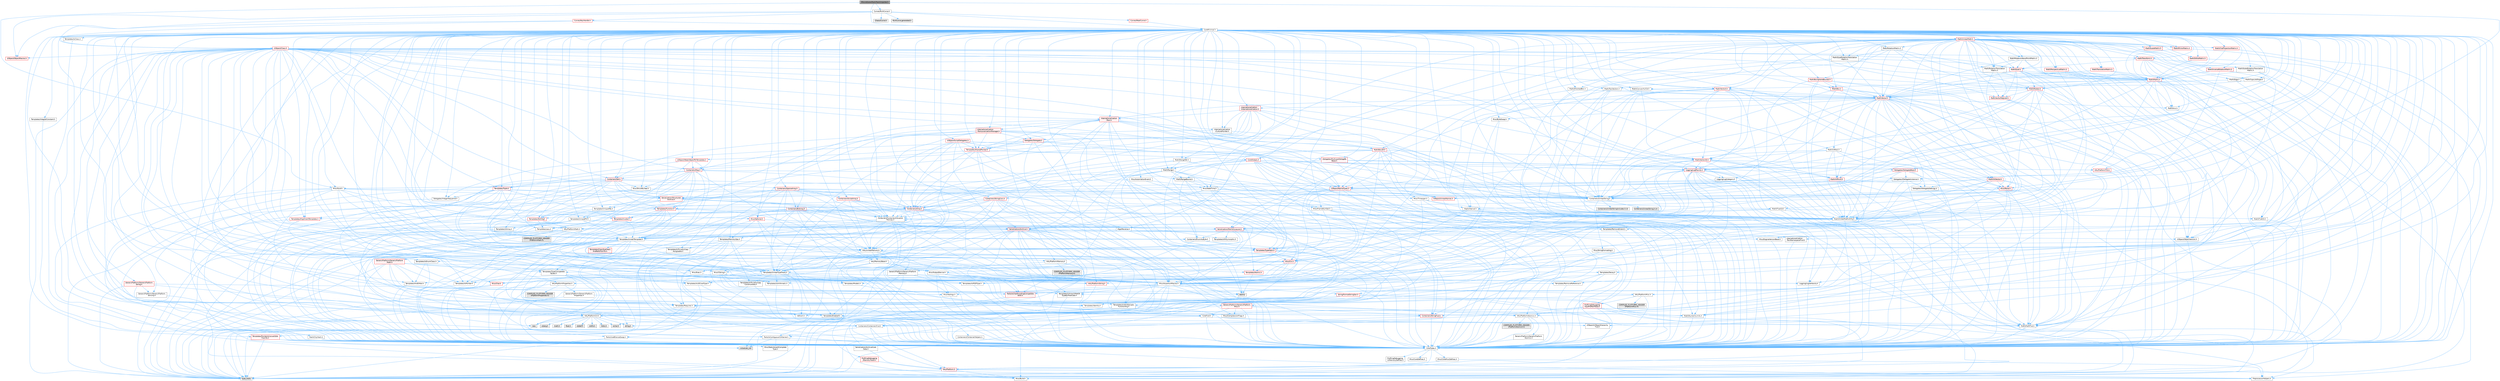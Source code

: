 digraph "IMovieSceneToolsTrackImporter.h"
{
 // INTERACTIVE_SVG=YES
 // LATEX_PDF_SIZE
  bgcolor="transparent";
  edge [fontname=Helvetica,fontsize=10,labelfontname=Helvetica,labelfontsize=10];
  node [fontname=Helvetica,fontsize=10,shape=box,height=0.2,width=0.4];
  Node1 [id="Node000001",label="IMovieSceneToolsTrackImporter.h",height=0.2,width=0.4,color="gray40", fillcolor="grey60", style="filled", fontcolor="black",tooltip=" "];
  Node1 -> Node2 [id="edge1_Node000001_Node000002",color="steelblue1",style="solid",tooltip=" "];
  Node2 [id="Node000002",label="CoreMinimal.h",height=0.2,width=0.4,color="grey40", fillcolor="white", style="filled",URL="$d7/d67/CoreMinimal_8h.html",tooltip=" "];
  Node2 -> Node3 [id="edge2_Node000002_Node000003",color="steelblue1",style="solid",tooltip=" "];
  Node3 [id="Node000003",label="CoreTypes.h",height=0.2,width=0.4,color="grey40", fillcolor="white", style="filled",URL="$dc/dec/CoreTypes_8h.html",tooltip=" "];
  Node3 -> Node4 [id="edge3_Node000003_Node000004",color="steelblue1",style="solid",tooltip=" "];
  Node4 [id="Node000004",label="HAL/Platform.h",height=0.2,width=0.4,color="red", fillcolor="#FFF0F0", style="filled",URL="$d9/dd0/Platform_8h.html",tooltip=" "];
  Node4 -> Node5 [id="edge4_Node000004_Node000005",color="steelblue1",style="solid",tooltip=" "];
  Node5 [id="Node000005",label="Misc/Build.h",height=0.2,width=0.4,color="grey40", fillcolor="white", style="filled",URL="$d3/dbb/Build_8h.html",tooltip=" "];
  Node4 -> Node7 [id="edge5_Node000004_Node000007",color="steelblue1",style="solid",tooltip=" "];
  Node7 [id="Node000007",label="type_traits",height=0.2,width=0.4,color="grey60", fillcolor="#E0E0E0", style="filled",tooltip=" "];
  Node4 -> Node8 [id="edge6_Node000004_Node000008",color="steelblue1",style="solid",tooltip=" "];
  Node8 [id="Node000008",label="PreprocessorHelpers.h",height=0.2,width=0.4,color="grey40", fillcolor="white", style="filled",URL="$db/ddb/PreprocessorHelpers_8h.html",tooltip=" "];
  Node3 -> Node14 [id="edge7_Node000003_Node000014",color="steelblue1",style="solid",tooltip=" "];
  Node14 [id="Node000014",label="ProfilingDebugging\l/UMemoryDefines.h",height=0.2,width=0.4,color="grey40", fillcolor="white", style="filled",URL="$d2/da2/UMemoryDefines_8h.html",tooltip=" "];
  Node3 -> Node15 [id="edge8_Node000003_Node000015",color="steelblue1",style="solid",tooltip=" "];
  Node15 [id="Node000015",label="Misc/CoreMiscDefines.h",height=0.2,width=0.4,color="grey40", fillcolor="white", style="filled",URL="$da/d38/CoreMiscDefines_8h.html",tooltip=" "];
  Node15 -> Node4 [id="edge9_Node000015_Node000004",color="steelblue1",style="solid",tooltip=" "];
  Node15 -> Node8 [id="edge10_Node000015_Node000008",color="steelblue1",style="solid",tooltip=" "];
  Node3 -> Node16 [id="edge11_Node000003_Node000016",color="steelblue1",style="solid",tooltip=" "];
  Node16 [id="Node000016",label="Misc/CoreDefines.h",height=0.2,width=0.4,color="grey40", fillcolor="white", style="filled",URL="$d3/dd2/CoreDefines_8h.html",tooltip=" "];
  Node2 -> Node17 [id="edge12_Node000002_Node000017",color="steelblue1",style="solid",tooltip=" "];
  Node17 [id="Node000017",label="CoreFwd.h",height=0.2,width=0.4,color="grey40", fillcolor="white", style="filled",URL="$d1/d1e/CoreFwd_8h.html",tooltip=" "];
  Node17 -> Node3 [id="edge13_Node000017_Node000003",color="steelblue1",style="solid",tooltip=" "];
  Node17 -> Node18 [id="edge14_Node000017_Node000018",color="steelblue1",style="solid",tooltip=" "];
  Node18 [id="Node000018",label="Containers/ContainersFwd.h",height=0.2,width=0.4,color="grey40", fillcolor="white", style="filled",URL="$d4/d0a/ContainersFwd_8h.html",tooltip=" "];
  Node18 -> Node4 [id="edge15_Node000018_Node000004",color="steelblue1",style="solid",tooltip=" "];
  Node18 -> Node3 [id="edge16_Node000018_Node000003",color="steelblue1",style="solid",tooltip=" "];
  Node18 -> Node19 [id="edge17_Node000018_Node000019",color="steelblue1",style="solid",tooltip=" "];
  Node19 [id="Node000019",label="Traits/IsContiguousContainer.h",height=0.2,width=0.4,color="grey40", fillcolor="white", style="filled",URL="$d5/d3c/IsContiguousContainer_8h.html",tooltip=" "];
  Node19 -> Node3 [id="edge18_Node000019_Node000003",color="steelblue1",style="solid",tooltip=" "];
  Node19 -> Node20 [id="edge19_Node000019_Node000020",color="steelblue1",style="solid",tooltip=" "];
  Node20 [id="Node000020",label="Misc/StaticAssertComplete\lType.h",height=0.2,width=0.4,color="grey40", fillcolor="white", style="filled",URL="$d5/d4e/StaticAssertCompleteType_8h.html",tooltip=" "];
  Node19 -> Node21 [id="edge20_Node000019_Node000021",color="steelblue1",style="solid",tooltip=" "];
  Node21 [id="Node000021",label="initializer_list",height=0.2,width=0.4,color="grey60", fillcolor="#E0E0E0", style="filled",tooltip=" "];
  Node17 -> Node22 [id="edge21_Node000017_Node000022",color="steelblue1",style="solid",tooltip=" "];
  Node22 [id="Node000022",label="Math/MathFwd.h",height=0.2,width=0.4,color="grey40", fillcolor="white", style="filled",URL="$d2/d10/MathFwd_8h.html",tooltip=" "];
  Node22 -> Node4 [id="edge22_Node000022_Node000004",color="steelblue1",style="solid",tooltip=" "];
  Node17 -> Node23 [id="edge23_Node000017_Node000023",color="steelblue1",style="solid",tooltip=" "];
  Node23 [id="Node000023",label="UObject/UObjectHierarchy\lFwd.h",height=0.2,width=0.4,color="grey40", fillcolor="white", style="filled",URL="$d3/d13/UObjectHierarchyFwd_8h.html",tooltip=" "];
  Node2 -> Node23 [id="edge24_Node000002_Node000023",color="steelblue1",style="solid",tooltip=" "];
  Node2 -> Node18 [id="edge25_Node000002_Node000018",color="steelblue1",style="solid",tooltip=" "];
  Node2 -> Node24 [id="edge26_Node000002_Node000024",color="steelblue1",style="solid",tooltip=" "];
  Node24 [id="Node000024",label="Misc/VarArgs.h",height=0.2,width=0.4,color="grey40", fillcolor="white", style="filled",URL="$d5/d6f/VarArgs_8h.html",tooltip=" "];
  Node24 -> Node3 [id="edge27_Node000024_Node000003",color="steelblue1",style="solid",tooltip=" "];
  Node2 -> Node25 [id="edge28_Node000002_Node000025",color="steelblue1",style="solid",tooltip=" "];
  Node25 [id="Node000025",label="Logging/LogVerbosity.h",height=0.2,width=0.4,color="grey40", fillcolor="white", style="filled",URL="$d2/d8f/LogVerbosity_8h.html",tooltip=" "];
  Node25 -> Node3 [id="edge29_Node000025_Node000003",color="steelblue1",style="solid",tooltip=" "];
  Node2 -> Node26 [id="edge30_Node000002_Node000026",color="steelblue1",style="solid",tooltip=" "];
  Node26 [id="Node000026",label="Misc/OutputDevice.h",height=0.2,width=0.4,color="grey40", fillcolor="white", style="filled",URL="$d7/d32/OutputDevice_8h.html",tooltip=" "];
  Node26 -> Node17 [id="edge31_Node000026_Node000017",color="steelblue1",style="solid",tooltip=" "];
  Node26 -> Node3 [id="edge32_Node000026_Node000003",color="steelblue1",style="solid",tooltip=" "];
  Node26 -> Node25 [id="edge33_Node000026_Node000025",color="steelblue1",style="solid",tooltip=" "];
  Node26 -> Node24 [id="edge34_Node000026_Node000024",color="steelblue1",style="solid",tooltip=" "];
  Node26 -> Node27 [id="edge35_Node000026_Node000027",color="steelblue1",style="solid",tooltip=" "];
  Node27 [id="Node000027",label="Templates/IsArrayOrRefOf\lTypeByPredicate.h",height=0.2,width=0.4,color="grey40", fillcolor="white", style="filled",URL="$d6/da1/IsArrayOrRefOfTypeByPredicate_8h.html",tooltip=" "];
  Node27 -> Node3 [id="edge36_Node000027_Node000003",color="steelblue1",style="solid",tooltip=" "];
  Node26 -> Node28 [id="edge37_Node000026_Node000028",color="steelblue1",style="solid",tooltip=" "];
  Node28 [id="Node000028",label="Templates/IsValidVariadic\lFunctionArg.h",height=0.2,width=0.4,color="grey40", fillcolor="white", style="filled",URL="$d0/dc8/IsValidVariadicFunctionArg_8h.html",tooltip=" "];
  Node28 -> Node3 [id="edge38_Node000028_Node000003",color="steelblue1",style="solid",tooltip=" "];
  Node28 -> Node29 [id="edge39_Node000028_Node000029",color="steelblue1",style="solid",tooltip=" "];
  Node29 [id="Node000029",label="IsEnum.h",height=0.2,width=0.4,color="grey40", fillcolor="white", style="filled",URL="$d4/de5/IsEnum_8h.html",tooltip=" "];
  Node28 -> Node7 [id="edge40_Node000028_Node000007",color="steelblue1",style="solid",tooltip=" "];
  Node26 -> Node30 [id="edge41_Node000026_Node000030",color="steelblue1",style="solid",tooltip=" "];
  Node30 [id="Node000030",label="Traits/IsCharEncodingCompatible\lWith.h",height=0.2,width=0.4,color="red", fillcolor="#FFF0F0", style="filled",URL="$df/dd1/IsCharEncodingCompatibleWith_8h.html",tooltip=" "];
  Node30 -> Node7 [id="edge42_Node000030_Node000007",color="steelblue1",style="solid",tooltip=" "];
  Node2 -> Node32 [id="edge43_Node000002_Node000032",color="steelblue1",style="solid",tooltip=" "];
  Node32 [id="Node000032",label="HAL/PlatformCrt.h",height=0.2,width=0.4,color="grey40", fillcolor="white", style="filled",URL="$d8/d75/PlatformCrt_8h.html",tooltip=" "];
  Node32 -> Node33 [id="edge44_Node000032_Node000033",color="steelblue1",style="solid",tooltip=" "];
  Node33 [id="Node000033",label="new",height=0.2,width=0.4,color="grey60", fillcolor="#E0E0E0", style="filled",tooltip=" "];
  Node32 -> Node34 [id="edge45_Node000032_Node000034",color="steelblue1",style="solid",tooltip=" "];
  Node34 [id="Node000034",label="wchar.h",height=0.2,width=0.4,color="grey60", fillcolor="#E0E0E0", style="filled",tooltip=" "];
  Node32 -> Node35 [id="edge46_Node000032_Node000035",color="steelblue1",style="solid",tooltip=" "];
  Node35 [id="Node000035",label="stddef.h",height=0.2,width=0.4,color="grey60", fillcolor="#E0E0E0", style="filled",tooltip=" "];
  Node32 -> Node36 [id="edge47_Node000032_Node000036",color="steelblue1",style="solid",tooltip=" "];
  Node36 [id="Node000036",label="stdlib.h",height=0.2,width=0.4,color="grey60", fillcolor="#E0E0E0", style="filled",tooltip=" "];
  Node32 -> Node37 [id="edge48_Node000032_Node000037",color="steelblue1",style="solid",tooltip=" "];
  Node37 [id="Node000037",label="stdio.h",height=0.2,width=0.4,color="grey60", fillcolor="#E0E0E0", style="filled",tooltip=" "];
  Node32 -> Node38 [id="edge49_Node000032_Node000038",color="steelblue1",style="solid",tooltip=" "];
  Node38 [id="Node000038",label="stdarg.h",height=0.2,width=0.4,color="grey60", fillcolor="#E0E0E0", style="filled",tooltip=" "];
  Node32 -> Node39 [id="edge50_Node000032_Node000039",color="steelblue1",style="solid",tooltip=" "];
  Node39 [id="Node000039",label="math.h",height=0.2,width=0.4,color="grey60", fillcolor="#E0E0E0", style="filled",tooltip=" "];
  Node32 -> Node40 [id="edge51_Node000032_Node000040",color="steelblue1",style="solid",tooltip=" "];
  Node40 [id="Node000040",label="float.h",height=0.2,width=0.4,color="grey60", fillcolor="#E0E0E0", style="filled",tooltip=" "];
  Node32 -> Node41 [id="edge52_Node000032_Node000041",color="steelblue1",style="solid",tooltip=" "];
  Node41 [id="Node000041",label="string.h",height=0.2,width=0.4,color="grey60", fillcolor="#E0E0E0", style="filled",tooltip=" "];
  Node2 -> Node42 [id="edge53_Node000002_Node000042",color="steelblue1",style="solid",tooltip=" "];
  Node42 [id="Node000042",label="HAL/PlatformMisc.h",height=0.2,width=0.4,color="grey40", fillcolor="white", style="filled",URL="$d0/df5/PlatformMisc_8h.html",tooltip=" "];
  Node42 -> Node3 [id="edge54_Node000042_Node000003",color="steelblue1",style="solid",tooltip=" "];
  Node42 -> Node43 [id="edge55_Node000042_Node000043",color="steelblue1",style="solid",tooltip=" "];
  Node43 [id="Node000043",label="GenericPlatform/GenericPlatform\lMisc.h",height=0.2,width=0.4,color="red", fillcolor="#FFF0F0", style="filled",URL="$db/d9a/GenericPlatformMisc_8h.html",tooltip=" "];
  Node43 -> Node44 [id="edge56_Node000043_Node000044",color="steelblue1",style="solid",tooltip=" "];
  Node44 [id="Node000044",label="Containers/StringFwd.h",height=0.2,width=0.4,color="red", fillcolor="#FFF0F0", style="filled",URL="$df/d37/StringFwd_8h.html",tooltip=" "];
  Node44 -> Node3 [id="edge57_Node000044_Node000003",color="steelblue1",style="solid",tooltip=" "];
  Node44 -> Node19 [id="edge58_Node000044_Node000019",color="steelblue1",style="solid",tooltip=" "];
  Node43 -> Node17 [id="edge59_Node000043_Node000017",color="steelblue1",style="solid",tooltip=" "];
  Node43 -> Node3 [id="edge60_Node000043_Node000003",color="steelblue1",style="solid",tooltip=" "];
  Node43 -> Node32 [id="edge61_Node000043_Node000032",color="steelblue1",style="solid",tooltip=" "];
  Node43 -> Node47 [id="edge62_Node000043_Node000047",color="steelblue1",style="solid",tooltip=" "];
  Node47 [id="Node000047",label="Math/NumericLimits.h",height=0.2,width=0.4,color="grey40", fillcolor="white", style="filled",URL="$df/d1b/NumericLimits_8h.html",tooltip=" "];
  Node47 -> Node3 [id="edge63_Node000047_Node000003",color="steelblue1",style="solid",tooltip=" "];
  Node43 -> Node48 [id="edge64_Node000043_Node000048",color="steelblue1",style="solid",tooltip=" "];
  Node48 [id="Node000048",label="Misc/CompressionFlags.h",height=0.2,width=0.4,color="grey40", fillcolor="white", style="filled",URL="$d9/d76/CompressionFlags_8h.html",tooltip=" "];
  Node42 -> Node52 [id="edge65_Node000042_Node000052",color="steelblue1",style="solid",tooltip=" "];
  Node52 [id="Node000052",label="COMPILED_PLATFORM_HEADER\l(PlatformMisc.h)",height=0.2,width=0.4,color="grey60", fillcolor="#E0E0E0", style="filled",tooltip=" "];
  Node42 -> Node53 [id="edge66_Node000042_Node000053",color="steelblue1",style="solid",tooltip=" "];
  Node53 [id="Node000053",label="ProfilingDebugging\l/CpuProfilerTrace.h",height=0.2,width=0.4,color="red", fillcolor="#FFF0F0", style="filled",URL="$da/dcb/CpuProfilerTrace_8h.html",tooltip=" "];
  Node53 -> Node3 [id="edge67_Node000053_Node000003",color="steelblue1",style="solid",tooltip=" "];
  Node53 -> Node18 [id="edge68_Node000053_Node000018",color="steelblue1",style="solid",tooltip=" "];
  Node53 -> Node54 [id="edge69_Node000053_Node000054",color="steelblue1",style="solid",tooltip=" "];
  Node54 [id="Node000054",label="HAL/PlatformAtomics.h",height=0.2,width=0.4,color="grey40", fillcolor="white", style="filled",URL="$d3/d36/PlatformAtomics_8h.html",tooltip=" "];
  Node54 -> Node3 [id="edge70_Node000054_Node000003",color="steelblue1",style="solid",tooltip=" "];
  Node54 -> Node55 [id="edge71_Node000054_Node000055",color="steelblue1",style="solid",tooltip=" "];
  Node55 [id="Node000055",label="GenericPlatform/GenericPlatform\lAtomics.h",height=0.2,width=0.4,color="grey40", fillcolor="white", style="filled",URL="$da/d72/GenericPlatformAtomics_8h.html",tooltip=" "];
  Node55 -> Node3 [id="edge72_Node000055_Node000003",color="steelblue1",style="solid",tooltip=" "];
  Node54 -> Node56 [id="edge73_Node000054_Node000056",color="steelblue1",style="solid",tooltip=" "];
  Node56 [id="Node000056",label="COMPILED_PLATFORM_HEADER\l(PlatformAtomics.h)",height=0.2,width=0.4,color="grey60", fillcolor="#E0E0E0", style="filled",tooltip=" "];
  Node53 -> Node8 [id="edge74_Node000053_Node000008",color="steelblue1",style="solid",tooltip=" "];
  Node53 -> Node5 [id="edge75_Node000053_Node000005",color="steelblue1",style="solid",tooltip=" "];
  Node2 -> Node61 [id="edge76_Node000002_Node000061",color="steelblue1",style="solid",tooltip=" "];
  Node61 [id="Node000061",label="Misc/AssertionMacros.h",height=0.2,width=0.4,color="grey40", fillcolor="white", style="filled",URL="$d0/dfa/AssertionMacros_8h.html",tooltip=" "];
  Node61 -> Node3 [id="edge77_Node000061_Node000003",color="steelblue1",style="solid",tooltip=" "];
  Node61 -> Node4 [id="edge78_Node000061_Node000004",color="steelblue1",style="solid",tooltip=" "];
  Node61 -> Node42 [id="edge79_Node000061_Node000042",color="steelblue1",style="solid",tooltip=" "];
  Node61 -> Node8 [id="edge80_Node000061_Node000008",color="steelblue1",style="solid",tooltip=" "];
  Node61 -> Node62 [id="edge81_Node000061_Node000062",color="steelblue1",style="solid",tooltip=" "];
  Node62 [id="Node000062",label="Templates/EnableIf.h",height=0.2,width=0.4,color="grey40", fillcolor="white", style="filled",URL="$d7/d60/EnableIf_8h.html",tooltip=" "];
  Node62 -> Node3 [id="edge82_Node000062_Node000003",color="steelblue1",style="solid",tooltip=" "];
  Node61 -> Node27 [id="edge83_Node000061_Node000027",color="steelblue1",style="solid",tooltip=" "];
  Node61 -> Node28 [id="edge84_Node000061_Node000028",color="steelblue1",style="solid",tooltip=" "];
  Node61 -> Node30 [id="edge85_Node000061_Node000030",color="steelblue1",style="solid",tooltip=" "];
  Node61 -> Node24 [id="edge86_Node000061_Node000024",color="steelblue1",style="solid",tooltip=" "];
  Node61 -> Node63 [id="edge87_Node000061_Node000063",color="steelblue1",style="solid",tooltip=" "];
  Node63 [id="Node000063",label="String/FormatStringSan.h",height=0.2,width=0.4,color="red", fillcolor="#FFF0F0", style="filled",URL="$d3/d8b/FormatStringSan_8h.html",tooltip=" "];
  Node63 -> Node7 [id="edge88_Node000063_Node000007",color="steelblue1",style="solid",tooltip=" "];
  Node63 -> Node3 [id="edge89_Node000063_Node000003",color="steelblue1",style="solid",tooltip=" "];
  Node63 -> Node64 [id="edge90_Node000063_Node000064",color="steelblue1",style="solid",tooltip=" "];
  Node64 [id="Node000064",label="Templates/Requires.h",height=0.2,width=0.4,color="grey40", fillcolor="white", style="filled",URL="$dc/d96/Requires_8h.html",tooltip=" "];
  Node64 -> Node62 [id="edge91_Node000064_Node000062",color="steelblue1",style="solid",tooltip=" "];
  Node64 -> Node7 [id="edge92_Node000064_Node000007",color="steelblue1",style="solid",tooltip=" "];
  Node63 -> Node65 [id="edge93_Node000063_Node000065",color="steelblue1",style="solid",tooltip=" "];
  Node65 [id="Node000065",label="Templates/Identity.h",height=0.2,width=0.4,color="grey40", fillcolor="white", style="filled",URL="$d0/dd5/Identity_8h.html",tooltip=" "];
  Node63 -> Node28 [id="edge94_Node000063_Node000028",color="steelblue1",style="solid",tooltip=" "];
  Node63 -> Node18 [id="edge95_Node000063_Node000018",color="steelblue1",style="solid",tooltip=" "];
  Node61 -> Node69 [id="edge96_Node000061_Node000069",color="steelblue1",style="solid",tooltip=" "];
  Node69 [id="Node000069",label="atomic",height=0.2,width=0.4,color="grey60", fillcolor="#E0E0E0", style="filled",tooltip=" "];
  Node2 -> Node70 [id="edge97_Node000002_Node000070",color="steelblue1",style="solid",tooltip=" "];
  Node70 [id="Node000070",label="Templates/IsPointer.h",height=0.2,width=0.4,color="grey40", fillcolor="white", style="filled",URL="$d7/d05/IsPointer_8h.html",tooltip=" "];
  Node70 -> Node3 [id="edge98_Node000070_Node000003",color="steelblue1",style="solid",tooltip=" "];
  Node2 -> Node71 [id="edge99_Node000002_Node000071",color="steelblue1",style="solid",tooltip=" "];
  Node71 [id="Node000071",label="HAL/PlatformMemory.h",height=0.2,width=0.4,color="grey40", fillcolor="white", style="filled",URL="$de/d68/PlatformMemory_8h.html",tooltip=" "];
  Node71 -> Node3 [id="edge100_Node000071_Node000003",color="steelblue1",style="solid",tooltip=" "];
  Node71 -> Node72 [id="edge101_Node000071_Node000072",color="steelblue1",style="solid",tooltip=" "];
  Node72 [id="Node000072",label="GenericPlatform/GenericPlatform\lMemory.h",height=0.2,width=0.4,color="grey40", fillcolor="white", style="filled",URL="$dd/d22/GenericPlatformMemory_8h.html",tooltip=" "];
  Node72 -> Node17 [id="edge102_Node000072_Node000017",color="steelblue1",style="solid",tooltip=" "];
  Node72 -> Node3 [id="edge103_Node000072_Node000003",color="steelblue1",style="solid",tooltip=" "];
  Node72 -> Node73 [id="edge104_Node000072_Node000073",color="steelblue1",style="solid",tooltip=" "];
  Node73 [id="Node000073",label="HAL/PlatformString.h",height=0.2,width=0.4,color="red", fillcolor="#FFF0F0", style="filled",URL="$db/db5/PlatformString_8h.html",tooltip=" "];
  Node73 -> Node3 [id="edge105_Node000073_Node000003",color="steelblue1",style="solid",tooltip=" "];
  Node72 -> Node41 [id="edge106_Node000072_Node000041",color="steelblue1",style="solid",tooltip=" "];
  Node72 -> Node34 [id="edge107_Node000072_Node000034",color="steelblue1",style="solid",tooltip=" "];
  Node71 -> Node75 [id="edge108_Node000071_Node000075",color="steelblue1",style="solid",tooltip=" "];
  Node75 [id="Node000075",label="COMPILED_PLATFORM_HEADER\l(PlatformMemory.h)",height=0.2,width=0.4,color="grey60", fillcolor="#E0E0E0", style="filled",tooltip=" "];
  Node2 -> Node54 [id="edge109_Node000002_Node000054",color="steelblue1",style="solid",tooltip=" "];
  Node2 -> Node76 [id="edge110_Node000002_Node000076",color="steelblue1",style="solid",tooltip=" "];
  Node76 [id="Node000076",label="Misc/Exec.h",height=0.2,width=0.4,color="grey40", fillcolor="white", style="filled",URL="$de/ddb/Exec_8h.html",tooltip=" "];
  Node76 -> Node3 [id="edge111_Node000076_Node000003",color="steelblue1",style="solid",tooltip=" "];
  Node76 -> Node61 [id="edge112_Node000076_Node000061",color="steelblue1",style="solid",tooltip=" "];
  Node2 -> Node77 [id="edge113_Node000002_Node000077",color="steelblue1",style="solid",tooltip=" "];
  Node77 [id="Node000077",label="HAL/MemoryBase.h",height=0.2,width=0.4,color="grey40", fillcolor="white", style="filled",URL="$d6/d9f/MemoryBase_8h.html",tooltip=" "];
  Node77 -> Node3 [id="edge114_Node000077_Node000003",color="steelblue1",style="solid",tooltip=" "];
  Node77 -> Node54 [id="edge115_Node000077_Node000054",color="steelblue1",style="solid",tooltip=" "];
  Node77 -> Node32 [id="edge116_Node000077_Node000032",color="steelblue1",style="solid",tooltip=" "];
  Node77 -> Node76 [id="edge117_Node000077_Node000076",color="steelblue1",style="solid",tooltip=" "];
  Node77 -> Node26 [id="edge118_Node000077_Node000026",color="steelblue1",style="solid",tooltip=" "];
  Node77 -> Node78 [id="edge119_Node000077_Node000078",color="steelblue1",style="solid",tooltip=" "];
  Node78 [id="Node000078",label="Templates/Atomic.h",height=0.2,width=0.4,color="red", fillcolor="#FFF0F0", style="filled",URL="$d3/d91/Atomic_8h.html",tooltip=" "];
  Node78 -> Node69 [id="edge120_Node000078_Node000069",color="steelblue1",style="solid",tooltip=" "];
  Node2 -> Node87 [id="edge121_Node000002_Node000087",color="steelblue1",style="solid",tooltip=" "];
  Node87 [id="Node000087",label="HAL/UnrealMemory.h",height=0.2,width=0.4,color="grey40", fillcolor="white", style="filled",URL="$d9/d96/UnrealMemory_8h.html",tooltip=" "];
  Node87 -> Node3 [id="edge122_Node000087_Node000003",color="steelblue1",style="solid",tooltip=" "];
  Node87 -> Node72 [id="edge123_Node000087_Node000072",color="steelblue1",style="solid",tooltip=" "];
  Node87 -> Node77 [id="edge124_Node000087_Node000077",color="steelblue1",style="solid",tooltip=" "];
  Node87 -> Node71 [id="edge125_Node000087_Node000071",color="steelblue1",style="solid",tooltip=" "];
  Node87 -> Node88 [id="edge126_Node000087_Node000088",color="steelblue1",style="solid",tooltip=" "];
  Node88 [id="Node000088",label="ProfilingDebugging\l/MemoryTrace.h",height=0.2,width=0.4,color="red", fillcolor="#FFF0F0", style="filled",URL="$da/dd7/MemoryTrace_8h.html",tooltip=" "];
  Node88 -> Node4 [id="edge127_Node000088_Node000004",color="steelblue1",style="solid",tooltip=" "];
  Node87 -> Node70 [id="edge128_Node000087_Node000070",color="steelblue1",style="solid",tooltip=" "];
  Node2 -> Node89 [id="edge129_Node000002_Node000089",color="steelblue1",style="solid",tooltip=" "];
  Node89 [id="Node000089",label="Templates/IsArithmetic.h",height=0.2,width=0.4,color="grey40", fillcolor="white", style="filled",URL="$d2/d5d/IsArithmetic_8h.html",tooltip=" "];
  Node89 -> Node3 [id="edge130_Node000089_Node000003",color="steelblue1",style="solid",tooltip=" "];
  Node2 -> Node83 [id="edge131_Node000002_Node000083",color="steelblue1",style="solid",tooltip=" "];
  Node83 [id="Node000083",label="Templates/AndOrNot.h",height=0.2,width=0.4,color="grey40", fillcolor="white", style="filled",URL="$db/d0a/AndOrNot_8h.html",tooltip=" "];
  Node83 -> Node3 [id="edge132_Node000083_Node000003",color="steelblue1",style="solid",tooltip=" "];
  Node2 -> Node90 [id="edge133_Node000002_Node000090",color="steelblue1",style="solid",tooltip=" "];
  Node90 [id="Node000090",label="Templates/IsPODType.h",height=0.2,width=0.4,color="grey40", fillcolor="white", style="filled",URL="$d7/db1/IsPODType_8h.html",tooltip=" "];
  Node90 -> Node3 [id="edge134_Node000090_Node000003",color="steelblue1",style="solid",tooltip=" "];
  Node2 -> Node91 [id="edge135_Node000002_Node000091",color="steelblue1",style="solid",tooltip=" "];
  Node91 [id="Node000091",label="Templates/IsUECoreType.h",height=0.2,width=0.4,color="grey40", fillcolor="white", style="filled",URL="$d1/db8/IsUECoreType_8h.html",tooltip=" "];
  Node91 -> Node3 [id="edge136_Node000091_Node000003",color="steelblue1",style="solid",tooltip=" "];
  Node91 -> Node7 [id="edge137_Node000091_Node000007",color="steelblue1",style="solid",tooltip=" "];
  Node2 -> Node84 [id="edge138_Node000002_Node000084",color="steelblue1",style="solid",tooltip=" "];
  Node84 [id="Node000084",label="Templates/IsTriviallyCopy\lConstructible.h",height=0.2,width=0.4,color="grey40", fillcolor="white", style="filled",URL="$d3/d78/IsTriviallyCopyConstructible_8h.html",tooltip=" "];
  Node84 -> Node3 [id="edge139_Node000084_Node000003",color="steelblue1",style="solid",tooltip=" "];
  Node84 -> Node7 [id="edge140_Node000084_Node000007",color="steelblue1",style="solid",tooltip=" "];
  Node2 -> Node92 [id="edge141_Node000002_Node000092",color="steelblue1",style="solid",tooltip=" "];
  Node92 [id="Node000092",label="Templates/UnrealTypeTraits.h",height=0.2,width=0.4,color="grey40", fillcolor="white", style="filled",URL="$d2/d2d/UnrealTypeTraits_8h.html",tooltip=" "];
  Node92 -> Node3 [id="edge142_Node000092_Node000003",color="steelblue1",style="solid",tooltip=" "];
  Node92 -> Node70 [id="edge143_Node000092_Node000070",color="steelblue1",style="solid",tooltip=" "];
  Node92 -> Node61 [id="edge144_Node000092_Node000061",color="steelblue1",style="solid",tooltip=" "];
  Node92 -> Node83 [id="edge145_Node000092_Node000083",color="steelblue1",style="solid",tooltip=" "];
  Node92 -> Node62 [id="edge146_Node000092_Node000062",color="steelblue1",style="solid",tooltip=" "];
  Node92 -> Node89 [id="edge147_Node000092_Node000089",color="steelblue1",style="solid",tooltip=" "];
  Node92 -> Node29 [id="edge148_Node000092_Node000029",color="steelblue1",style="solid",tooltip=" "];
  Node92 -> Node93 [id="edge149_Node000092_Node000093",color="steelblue1",style="solid",tooltip=" "];
  Node93 [id="Node000093",label="Templates/Models.h",height=0.2,width=0.4,color="grey40", fillcolor="white", style="filled",URL="$d3/d0c/Models_8h.html",tooltip=" "];
  Node93 -> Node65 [id="edge150_Node000093_Node000065",color="steelblue1",style="solid",tooltip=" "];
  Node92 -> Node90 [id="edge151_Node000092_Node000090",color="steelblue1",style="solid",tooltip=" "];
  Node92 -> Node91 [id="edge152_Node000092_Node000091",color="steelblue1",style="solid",tooltip=" "];
  Node92 -> Node84 [id="edge153_Node000092_Node000084",color="steelblue1",style="solid",tooltip=" "];
  Node2 -> Node62 [id="edge154_Node000002_Node000062",color="steelblue1",style="solid",tooltip=" "];
  Node2 -> Node94 [id="edge155_Node000002_Node000094",color="steelblue1",style="solid",tooltip=" "];
  Node94 [id="Node000094",label="Templates/RemoveReference.h",height=0.2,width=0.4,color="grey40", fillcolor="white", style="filled",URL="$da/dbe/RemoveReference_8h.html",tooltip=" "];
  Node94 -> Node3 [id="edge156_Node000094_Node000003",color="steelblue1",style="solid",tooltip=" "];
  Node2 -> Node95 [id="edge157_Node000002_Node000095",color="steelblue1",style="solid",tooltip=" "];
  Node95 [id="Node000095",label="Templates/IntegralConstant.h",height=0.2,width=0.4,color="grey40", fillcolor="white", style="filled",URL="$db/d1b/IntegralConstant_8h.html",tooltip=" "];
  Node95 -> Node3 [id="edge158_Node000095_Node000003",color="steelblue1",style="solid",tooltip=" "];
  Node2 -> Node96 [id="edge159_Node000002_Node000096",color="steelblue1",style="solid",tooltip=" "];
  Node96 [id="Node000096",label="Templates/IsClass.h",height=0.2,width=0.4,color="grey40", fillcolor="white", style="filled",URL="$db/dcb/IsClass_8h.html",tooltip=" "];
  Node96 -> Node3 [id="edge160_Node000096_Node000003",color="steelblue1",style="solid",tooltip=" "];
  Node2 -> Node97 [id="edge161_Node000002_Node000097",color="steelblue1",style="solid",tooltip=" "];
  Node97 [id="Node000097",label="Templates/TypeCompatible\lBytes.h",height=0.2,width=0.4,color="grey40", fillcolor="white", style="filled",URL="$df/d0a/TypeCompatibleBytes_8h.html",tooltip=" "];
  Node97 -> Node3 [id="edge162_Node000097_Node000003",color="steelblue1",style="solid",tooltip=" "];
  Node97 -> Node41 [id="edge163_Node000097_Node000041",color="steelblue1",style="solid",tooltip=" "];
  Node97 -> Node33 [id="edge164_Node000097_Node000033",color="steelblue1",style="solid",tooltip=" "];
  Node97 -> Node7 [id="edge165_Node000097_Node000007",color="steelblue1",style="solid",tooltip=" "];
  Node2 -> Node19 [id="edge166_Node000002_Node000019",color="steelblue1",style="solid",tooltip=" "];
  Node2 -> Node98 [id="edge167_Node000002_Node000098",color="steelblue1",style="solid",tooltip=" "];
  Node98 [id="Node000098",label="Templates/UnrealTemplate.h",height=0.2,width=0.4,color="grey40", fillcolor="white", style="filled",URL="$d4/d24/UnrealTemplate_8h.html",tooltip=" "];
  Node98 -> Node3 [id="edge168_Node000098_Node000003",color="steelblue1",style="solid",tooltip=" "];
  Node98 -> Node70 [id="edge169_Node000098_Node000070",color="steelblue1",style="solid",tooltip=" "];
  Node98 -> Node87 [id="edge170_Node000098_Node000087",color="steelblue1",style="solid",tooltip=" "];
  Node98 -> Node99 [id="edge171_Node000098_Node000099",color="steelblue1",style="solid",tooltip=" "];
  Node99 [id="Node000099",label="Templates/CopyQualifiers\lAndRefsFromTo.h",height=0.2,width=0.4,color="red", fillcolor="#FFF0F0", style="filled",URL="$d3/db3/CopyQualifiersAndRefsFromTo_8h.html",tooltip=" "];
  Node98 -> Node92 [id="edge172_Node000098_Node000092",color="steelblue1",style="solid",tooltip=" "];
  Node98 -> Node94 [id="edge173_Node000098_Node000094",color="steelblue1",style="solid",tooltip=" "];
  Node98 -> Node64 [id="edge174_Node000098_Node000064",color="steelblue1",style="solid",tooltip=" "];
  Node98 -> Node97 [id="edge175_Node000098_Node000097",color="steelblue1",style="solid",tooltip=" "];
  Node98 -> Node65 [id="edge176_Node000098_Node000065",color="steelblue1",style="solid",tooltip=" "];
  Node98 -> Node19 [id="edge177_Node000098_Node000019",color="steelblue1",style="solid",tooltip=" "];
  Node98 -> Node101 [id="edge178_Node000098_Node000101",color="steelblue1",style="solid",tooltip=" "];
  Node101 [id="Node000101",label="Traits/UseBitwiseSwap.h",height=0.2,width=0.4,color="grey40", fillcolor="white", style="filled",URL="$db/df3/UseBitwiseSwap_8h.html",tooltip=" "];
  Node101 -> Node3 [id="edge179_Node000101_Node000003",color="steelblue1",style="solid",tooltip=" "];
  Node101 -> Node7 [id="edge180_Node000101_Node000007",color="steelblue1",style="solid",tooltip=" "];
  Node98 -> Node7 [id="edge181_Node000098_Node000007",color="steelblue1",style="solid",tooltip=" "];
  Node2 -> Node47 [id="edge182_Node000002_Node000047",color="steelblue1",style="solid",tooltip=" "];
  Node2 -> Node102 [id="edge183_Node000002_Node000102",color="steelblue1",style="solid",tooltip=" "];
  Node102 [id="Node000102",label="HAL/PlatformMath.h",height=0.2,width=0.4,color="grey40", fillcolor="white", style="filled",URL="$dc/d53/PlatformMath_8h.html",tooltip=" "];
  Node102 -> Node3 [id="edge184_Node000102_Node000003",color="steelblue1",style="solid",tooltip=" "];
  Node102 -> Node103 [id="edge185_Node000102_Node000103",color="steelblue1",style="solid",tooltip=" "];
  Node103 [id="Node000103",label="GenericPlatform/GenericPlatform\lMath.h",height=0.2,width=0.4,color="red", fillcolor="#FFF0F0", style="filled",URL="$d5/d79/GenericPlatformMath_8h.html",tooltip=" "];
  Node103 -> Node3 [id="edge186_Node000103_Node000003",color="steelblue1",style="solid",tooltip=" "];
  Node103 -> Node18 [id="edge187_Node000103_Node000018",color="steelblue1",style="solid",tooltip=" "];
  Node103 -> Node32 [id="edge188_Node000103_Node000032",color="steelblue1",style="solid",tooltip=" "];
  Node103 -> Node83 [id="edge189_Node000103_Node000083",color="steelblue1",style="solid",tooltip=" "];
  Node103 -> Node104 [id="edge190_Node000103_Node000104",color="steelblue1",style="solid",tooltip=" "];
  Node104 [id="Node000104",label="Templates/Decay.h",height=0.2,width=0.4,color="grey40", fillcolor="white", style="filled",URL="$dd/d0f/Decay_8h.html",tooltip=" "];
  Node104 -> Node3 [id="edge191_Node000104_Node000003",color="steelblue1",style="solid",tooltip=" "];
  Node104 -> Node94 [id="edge192_Node000104_Node000094",color="steelblue1",style="solid",tooltip=" "];
  Node104 -> Node7 [id="edge193_Node000104_Node000007",color="steelblue1",style="solid",tooltip=" "];
  Node103 -> Node92 [id="edge194_Node000103_Node000092",color="steelblue1",style="solid",tooltip=" "];
  Node103 -> Node64 [id="edge195_Node000103_Node000064",color="steelblue1",style="solid",tooltip=" "];
  Node103 -> Node97 [id="edge196_Node000103_Node000097",color="steelblue1",style="solid",tooltip=" "];
  Node103 -> Node7 [id="edge197_Node000103_Node000007",color="steelblue1",style="solid",tooltip=" "];
  Node102 -> Node109 [id="edge198_Node000102_Node000109",color="steelblue1",style="solid",tooltip=" "];
  Node109 [id="Node000109",label="COMPILED_PLATFORM_HEADER\l(PlatformMath.h)",height=0.2,width=0.4,color="grey60", fillcolor="#E0E0E0", style="filled",tooltip=" "];
  Node2 -> Node85 [id="edge199_Node000002_Node000085",color="steelblue1",style="solid",tooltip=" "];
  Node85 [id="Node000085",label="Templates/IsTriviallyCopy\lAssignable.h",height=0.2,width=0.4,color="grey40", fillcolor="white", style="filled",URL="$d2/df2/IsTriviallyCopyAssignable_8h.html",tooltip=" "];
  Node85 -> Node3 [id="edge200_Node000085_Node000003",color="steelblue1",style="solid",tooltip=" "];
  Node85 -> Node7 [id="edge201_Node000085_Node000007",color="steelblue1",style="solid",tooltip=" "];
  Node2 -> Node110 [id="edge202_Node000002_Node000110",color="steelblue1",style="solid",tooltip=" "];
  Node110 [id="Node000110",label="Templates/MemoryOps.h",height=0.2,width=0.4,color="grey40", fillcolor="white", style="filled",URL="$db/dea/MemoryOps_8h.html",tooltip=" "];
  Node110 -> Node3 [id="edge203_Node000110_Node000003",color="steelblue1",style="solid",tooltip=" "];
  Node110 -> Node87 [id="edge204_Node000110_Node000087",color="steelblue1",style="solid",tooltip=" "];
  Node110 -> Node85 [id="edge205_Node000110_Node000085",color="steelblue1",style="solid",tooltip=" "];
  Node110 -> Node84 [id="edge206_Node000110_Node000084",color="steelblue1",style="solid",tooltip=" "];
  Node110 -> Node64 [id="edge207_Node000110_Node000064",color="steelblue1",style="solid",tooltip=" "];
  Node110 -> Node92 [id="edge208_Node000110_Node000092",color="steelblue1",style="solid",tooltip=" "];
  Node110 -> Node101 [id="edge209_Node000110_Node000101",color="steelblue1",style="solid",tooltip=" "];
  Node110 -> Node33 [id="edge210_Node000110_Node000033",color="steelblue1",style="solid",tooltip=" "];
  Node110 -> Node7 [id="edge211_Node000110_Node000007",color="steelblue1",style="solid",tooltip=" "];
  Node2 -> Node111 [id="edge212_Node000002_Node000111",color="steelblue1",style="solid",tooltip=" "];
  Node111 [id="Node000111",label="Containers/ContainerAllocation\lPolicies.h",height=0.2,width=0.4,color="grey40", fillcolor="white", style="filled",URL="$d7/dff/ContainerAllocationPolicies_8h.html",tooltip=" "];
  Node111 -> Node3 [id="edge213_Node000111_Node000003",color="steelblue1",style="solid",tooltip=" "];
  Node111 -> Node112 [id="edge214_Node000111_Node000112",color="steelblue1",style="solid",tooltip=" "];
  Node112 [id="Node000112",label="Containers/ContainerHelpers.h",height=0.2,width=0.4,color="grey40", fillcolor="white", style="filled",URL="$d7/d33/ContainerHelpers_8h.html",tooltip=" "];
  Node112 -> Node3 [id="edge215_Node000112_Node000003",color="steelblue1",style="solid",tooltip=" "];
  Node111 -> Node111 [id="edge216_Node000111_Node000111",color="steelblue1",style="solid",tooltip=" "];
  Node111 -> Node102 [id="edge217_Node000111_Node000102",color="steelblue1",style="solid",tooltip=" "];
  Node111 -> Node87 [id="edge218_Node000111_Node000087",color="steelblue1",style="solid",tooltip=" "];
  Node111 -> Node47 [id="edge219_Node000111_Node000047",color="steelblue1",style="solid",tooltip=" "];
  Node111 -> Node61 [id="edge220_Node000111_Node000061",color="steelblue1",style="solid",tooltip=" "];
  Node111 -> Node113 [id="edge221_Node000111_Node000113",color="steelblue1",style="solid",tooltip=" "];
  Node113 [id="Node000113",label="Templates/IsPolymorphic.h",height=0.2,width=0.4,color="grey40", fillcolor="white", style="filled",URL="$dc/d20/IsPolymorphic_8h.html",tooltip=" "];
  Node111 -> Node110 [id="edge222_Node000111_Node000110",color="steelblue1",style="solid",tooltip=" "];
  Node111 -> Node97 [id="edge223_Node000111_Node000097",color="steelblue1",style="solid",tooltip=" "];
  Node111 -> Node7 [id="edge224_Node000111_Node000007",color="steelblue1",style="solid",tooltip=" "];
  Node2 -> Node114 [id="edge225_Node000002_Node000114",color="steelblue1",style="solid",tooltip=" "];
  Node114 [id="Node000114",label="Templates/IsEnumClass.h",height=0.2,width=0.4,color="grey40", fillcolor="white", style="filled",URL="$d7/d15/IsEnumClass_8h.html",tooltip=" "];
  Node114 -> Node3 [id="edge226_Node000114_Node000003",color="steelblue1",style="solid",tooltip=" "];
  Node114 -> Node83 [id="edge227_Node000114_Node000083",color="steelblue1",style="solid",tooltip=" "];
  Node2 -> Node115 [id="edge228_Node000002_Node000115",color="steelblue1",style="solid",tooltip=" "];
  Node115 [id="Node000115",label="HAL/PlatformProperties.h",height=0.2,width=0.4,color="grey40", fillcolor="white", style="filled",URL="$d9/db0/PlatformProperties_8h.html",tooltip=" "];
  Node115 -> Node3 [id="edge229_Node000115_Node000003",color="steelblue1",style="solid",tooltip=" "];
  Node115 -> Node116 [id="edge230_Node000115_Node000116",color="steelblue1",style="solid",tooltip=" "];
  Node116 [id="Node000116",label="GenericPlatform/GenericPlatform\lProperties.h",height=0.2,width=0.4,color="grey40", fillcolor="white", style="filled",URL="$d2/dcd/GenericPlatformProperties_8h.html",tooltip=" "];
  Node116 -> Node3 [id="edge231_Node000116_Node000003",color="steelblue1",style="solid",tooltip=" "];
  Node116 -> Node43 [id="edge232_Node000116_Node000043",color="steelblue1",style="solid",tooltip=" "];
  Node115 -> Node117 [id="edge233_Node000115_Node000117",color="steelblue1",style="solid",tooltip=" "];
  Node117 [id="Node000117",label="COMPILED_PLATFORM_HEADER\l(PlatformProperties.h)",height=0.2,width=0.4,color="grey60", fillcolor="#E0E0E0", style="filled",tooltip=" "];
  Node2 -> Node118 [id="edge234_Node000002_Node000118",color="steelblue1",style="solid",tooltip=" "];
  Node118 [id="Node000118",label="Misc/EngineVersionBase.h",height=0.2,width=0.4,color="grey40", fillcolor="white", style="filled",URL="$d5/d2b/EngineVersionBase_8h.html",tooltip=" "];
  Node118 -> Node3 [id="edge235_Node000118_Node000003",color="steelblue1",style="solid",tooltip=" "];
  Node2 -> Node119 [id="edge236_Node000002_Node000119",color="steelblue1",style="solid",tooltip=" "];
  Node119 [id="Node000119",label="Internationalization\l/TextNamespaceFwd.h",height=0.2,width=0.4,color="grey40", fillcolor="white", style="filled",URL="$d8/d97/TextNamespaceFwd_8h.html",tooltip=" "];
  Node119 -> Node3 [id="edge237_Node000119_Node000003",color="steelblue1",style="solid",tooltip=" "];
  Node2 -> Node120 [id="edge238_Node000002_Node000120",color="steelblue1",style="solid",tooltip=" "];
  Node120 [id="Node000120",label="Serialization/Archive.h",height=0.2,width=0.4,color="red", fillcolor="#FFF0F0", style="filled",URL="$d7/d3b/Archive_8h.html",tooltip=" "];
  Node120 -> Node17 [id="edge239_Node000120_Node000017",color="steelblue1",style="solid",tooltip=" "];
  Node120 -> Node3 [id="edge240_Node000120_Node000003",color="steelblue1",style="solid",tooltip=" "];
  Node120 -> Node115 [id="edge241_Node000120_Node000115",color="steelblue1",style="solid",tooltip=" "];
  Node120 -> Node119 [id="edge242_Node000120_Node000119",color="steelblue1",style="solid",tooltip=" "];
  Node120 -> Node22 [id="edge243_Node000120_Node000022",color="steelblue1",style="solid",tooltip=" "];
  Node120 -> Node61 [id="edge244_Node000120_Node000061",color="steelblue1",style="solid",tooltip=" "];
  Node120 -> Node5 [id="edge245_Node000120_Node000005",color="steelblue1",style="solid",tooltip=" "];
  Node120 -> Node48 [id="edge246_Node000120_Node000048",color="steelblue1",style="solid",tooltip=" "];
  Node120 -> Node118 [id="edge247_Node000120_Node000118",color="steelblue1",style="solid",tooltip=" "];
  Node120 -> Node24 [id="edge248_Node000120_Node000024",color="steelblue1",style="solid",tooltip=" "];
  Node120 -> Node121 [id="edge249_Node000120_Node000121",color="steelblue1",style="solid",tooltip=" "];
  Node121 [id="Node000121",label="Serialization/ArchiveCook\lData.h",height=0.2,width=0.4,color="grey40", fillcolor="white", style="filled",URL="$dc/db6/ArchiveCookData_8h.html",tooltip=" "];
  Node121 -> Node4 [id="edge250_Node000121_Node000004",color="steelblue1",style="solid",tooltip=" "];
  Node120 -> Node62 [id="edge251_Node000120_Node000062",color="steelblue1",style="solid",tooltip=" "];
  Node120 -> Node27 [id="edge252_Node000120_Node000027",color="steelblue1",style="solid",tooltip=" "];
  Node120 -> Node114 [id="edge253_Node000120_Node000114",color="steelblue1",style="solid",tooltip=" "];
  Node120 -> Node28 [id="edge254_Node000120_Node000028",color="steelblue1",style="solid",tooltip=" "];
  Node120 -> Node98 [id="edge255_Node000120_Node000098",color="steelblue1",style="solid",tooltip=" "];
  Node120 -> Node30 [id="edge256_Node000120_Node000030",color="steelblue1",style="solid",tooltip=" "];
  Node120 -> Node123 [id="edge257_Node000120_Node000123",color="steelblue1",style="solid",tooltip=" "];
  Node123 [id="Node000123",label="UObject/ObjectVersion.h",height=0.2,width=0.4,color="grey40", fillcolor="white", style="filled",URL="$da/d63/ObjectVersion_8h.html",tooltip=" "];
  Node123 -> Node3 [id="edge258_Node000123_Node000003",color="steelblue1",style="solid",tooltip=" "];
  Node2 -> Node124 [id="edge259_Node000002_Node000124",color="steelblue1",style="solid",tooltip=" "];
  Node124 [id="Node000124",label="Templates/Less.h",height=0.2,width=0.4,color="grey40", fillcolor="white", style="filled",URL="$de/dc8/Less_8h.html",tooltip=" "];
  Node124 -> Node3 [id="edge260_Node000124_Node000003",color="steelblue1",style="solid",tooltip=" "];
  Node124 -> Node98 [id="edge261_Node000124_Node000098",color="steelblue1",style="solid",tooltip=" "];
  Node2 -> Node125 [id="edge262_Node000002_Node000125",color="steelblue1",style="solid",tooltip=" "];
  Node125 [id="Node000125",label="Templates/Sorting.h",height=0.2,width=0.4,color="red", fillcolor="#FFF0F0", style="filled",URL="$d3/d9e/Sorting_8h.html",tooltip=" "];
  Node125 -> Node3 [id="edge263_Node000125_Node000003",color="steelblue1",style="solid",tooltip=" "];
  Node125 -> Node102 [id="edge264_Node000125_Node000102",color="steelblue1",style="solid",tooltip=" "];
  Node125 -> Node124 [id="edge265_Node000125_Node000124",color="steelblue1",style="solid",tooltip=" "];
  Node2 -> Node136 [id="edge266_Node000002_Node000136",color="steelblue1",style="solid",tooltip=" "];
  Node136 [id="Node000136",label="Misc/Char.h",height=0.2,width=0.4,color="red", fillcolor="#FFF0F0", style="filled",URL="$d0/d58/Char_8h.html",tooltip=" "];
  Node136 -> Node3 [id="edge267_Node000136_Node000003",color="steelblue1",style="solid",tooltip=" "];
  Node136 -> Node7 [id="edge268_Node000136_Node000007",color="steelblue1",style="solid",tooltip=" "];
  Node2 -> Node139 [id="edge269_Node000002_Node000139",color="steelblue1",style="solid",tooltip=" "];
  Node139 [id="Node000139",label="GenericPlatform/GenericPlatform\lStricmp.h",height=0.2,width=0.4,color="grey40", fillcolor="white", style="filled",URL="$d2/d86/GenericPlatformStricmp_8h.html",tooltip=" "];
  Node139 -> Node3 [id="edge270_Node000139_Node000003",color="steelblue1",style="solid",tooltip=" "];
  Node2 -> Node140 [id="edge271_Node000002_Node000140",color="steelblue1",style="solid",tooltip=" "];
  Node140 [id="Node000140",label="GenericPlatform/GenericPlatform\lString.h",height=0.2,width=0.4,color="red", fillcolor="#FFF0F0", style="filled",URL="$dd/d20/GenericPlatformString_8h.html",tooltip=" "];
  Node140 -> Node3 [id="edge272_Node000140_Node000003",color="steelblue1",style="solid",tooltip=" "];
  Node140 -> Node139 [id="edge273_Node000140_Node000139",color="steelblue1",style="solid",tooltip=" "];
  Node140 -> Node62 [id="edge274_Node000140_Node000062",color="steelblue1",style="solid",tooltip=" "];
  Node140 -> Node30 [id="edge275_Node000140_Node000030",color="steelblue1",style="solid",tooltip=" "];
  Node140 -> Node7 [id="edge276_Node000140_Node000007",color="steelblue1",style="solid",tooltip=" "];
  Node2 -> Node73 [id="edge277_Node000002_Node000073",color="steelblue1",style="solid",tooltip=" "];
  Node2 -> Node143 [id="edge278_Node000002_Node000143",color="steelblue1",style="solid",tooltip=" "];
  Node143 [id="Node000143",label="Misc/CString.h",height=0.2,width=0.4,color="grey40", fillcolor="white", style="filled",URL="$d2/d49/CString_8h.html",tooltip=" "];
  Node143 -> Node3 [id="edge279_Node000143_Node000003",color="steelblue1",style="solid",tooltip=" "];
  Node143 -> Node32 [id="edge280_Node000143_Node000032",color="steelblue1",style="solid",tooltip=" "];
  Node143 -> Node73 [id="edge281_Node000143_Node000073",color="steelblue1",style="solid",tooltip=" "];
  Node143 -> Node61 [id="edge282_Node000143_Node000061",color="steelblue1",style="solid",tooltip=" "];
  Node143 -> Node136 [id="edge283_Node000143_Node000136",color="steelblue1",style="solid",tooltip=" "];
  Node143 -> Node24 [id="edge284_Node000143_Node000024",color="steelblue1",style="solid",tooltip=" "];
  Node143 -> Node27 [id="edge285_Node000143_Node000027",color="steelblue1",style="solid",tooltip=" "];
  Node143 -> Node28 [id="edge286_Node000143_Node000028",color="steelblue1",style="solid",tooltip=" "];
  Node143 -> Node30 [id="edge287_Node000143_Node000030",color="steelblue1",style="solid",tooltip=" "];
  Node2 -> Node144 [id="edge288_Node000002_Node000144",color="steelblue1",style="solid",tooltip=" "];
  Node144 [id="Node000144",label="Misc/Crc.h",height=0.2,width=0.4,color="red", fillcolor="#FFF0F0", style="filled",URL="$d4/dd2/Crc_8h.html",tooltip=" "];
  Node144 -> Node3 [id="edge289_Node000144_Node000003",color="steelblue1",style="solid",tooltip=" "];
  Node144 -> Node73 [id="edge290_Node000144_Node000073",color="steelblue1",style="solid",tooltip=" "];
  Node144 -> Node61 [id="edge291_Node000144_Node000061",color="steelblue1",style="solid",tooltip=" "];
  Node144 -> Node143 [id="edge292_Node000144_Node000143",color="steelblue1",style="solid",tooltip=" "];
  Node144 -> Node136 [id="edge293_Node000144_Node000136",color="steelblue1",style="solid",tooltip=" "];
  Node144 -> Node92 [id="edge294_Node000144_Node000092",color="steelblue1",style="solid",tooltip=" "];
  Node2 -> Node135 [id="edge295_Node000002_Node000135",color="steelblue1",style="solid",tooltip=" "];
  Node135 [id="Node000135",label="Math/UnrealMathUtility.h",height=0.2,width=0.4,color="grey40", fillcolor="white", style="filled",URL="$db/db8/UnrealMathUtility_8h.html",tooltip=" "];
  Node135 -> Node3 [id="edge296_Node000135_Node000003",color="steelblue1",style="solid",tooltip=" "];
  Node135 -> Node61 [id="edge297_Node000135_Node000061",color="steelblue1",style="solid",tooltip=" "];
  Node135 -> Node102 [id="edge298_Node000135_Node000102",color="steelblue1",style="solid",tooltip=" "];
  Node135 -> Node22 [id="edge299_Node000135_Node000022",color="steelblue1",style="solid",tooltip=" "];
  Node135 -> Node65 [id="edge300_Node000135_Node000065",color="steelblue1",style="solid",tooltip=" "];
  Node135 -> Node64 [id="edge301_Node000135_Node000064",color="steelblue1",style="solid",tooltip=" "];
  Node2 -> Node145 [id="edge302_Node000002_Node000145",color="steelblue1",style="solid",tooltip=" "];
  Node145 [id="Node000145",label="Containers/UnrealString.h",height=0.2,width=0.4,color="grey40", fillcolor="white", style="filled",URL="$d5/dba/UnrealString_8h.html",tooltip=" "];
  Node145 -> Node146 [id="edge303_Node000145_Node000146",color="steelblue1",style="solid",tooltip=" "];
  Node146 [id="Node000146",label="Containers/UnrealStringIncludes.h.inl",height=0.2,width=0.4,color="grey60", fillcolor="#E0E0E0", style="filled",tooltip=" "];
  Node145 -> Node147 [id="edge304_Node000145_Node000147",color="steelblue1",style="solid",tooltip=" "];
  Node147 [id="Node000147",label="Containers/UnrealString.h.inl",height=0.2,width=0.4,color="grey60", fillcolor="#E0E0E0", style="filled",tooltip=" "];
  Node145 -> Node148 [id="edge305_Node000145_Node000148",color="steelblue1",style="solid",tooltip=" "];
  Node148 [id="Node000148",label="Misc/StringFormatArg.h",height=0.2,width=0.4,color="grey40", fillcolor="white", style="filled",URL="$d2/d16/StringFormatArg_8h.html",tooltip=" "];
  Node148 -> Node18 [id="edge306_Node000148_Node000018",color="steelblue1",style="solid",tooltip=" "];
  Node2 -> Node149 [id="edge307_Node000002_Node000149",color="steelblue1",style="solid",tooltip=" "];
  Node149 [id="Node000149",label="Containers/Array.h",height=0.2,width=0.4,color="red", fillcolor="#FFF0F0", style="filled",URL="$df/dd0/Array_8h.html",tooltip=" "];
  Node149 -> Node3 [id="edge308_Node000149_Node000003",color="steelblue1",style="solid",tooltip=" "];
  Node149 -> Node61 [id="edge309_Node000149_Node000061",color="steelblue1",style="solid",tooltip=" "];
  Node149 -> Node87 [id="edge310_Node000149_Node000087",color="steelblue1",style="solid",tooltip=" "];
  Node149 -> Node92 [id="edge311_Node000149_Node000092",color="steelblue1",style="solid",tooltip=" "];
  Node149 -> Node98 [id="edge312_Node000149_Node000098",color="steelblue1",style="solid",tooltip=" "];
  Node149 -> Node111 [id="edge313_Node000149_Node000111",color="steelblue1",style="solid",tooltip=" "];
  Node149 -> Node120 [id="edge314_Node000149_Node000120",color="steelblue1",style="solid",tooltip=" "];
  Node149 -> Node128 [id="edge315_Node000149_Node000128",color="steelblue1",style="solid",tooltip=" "];
  Node128 [id="Node000128",label="Templates/Invoke.h",height=0.2,width=0.4,color="red", fillcolor="#FFF0F0", style="filled",URL="$d7/deb/Invoke_8h.html",tooltip=" "];
  Node128 -> Node3 [id="edge316_Node000128_Node000003",color="steelblue1",style="solid",tooltip=" "];
  Node128 -> Node98 [id="edge317_Node000128_Node000098",color="steelblue1",style="solid",tooltip=" "];
  Node128 -> Node7 [id="edge318_Node000128_Node000007",color="steelblue1",style="solid",tooltip=" "];
  Node149 -> Node124 [id="edge319_Node000149_Node000124",color="steelblue1",style="solid",tooltip=" "];
  Node149 -> Node64 [id="edge320_Node000149_Node000064",color="steelblue1",style="solid",tooltip=" "];
  Node149 -> Node125 [id="edge321_Node000149_Node000125",color="steelblue1",style="solid",tooltip=" "];
  Node149 -> Node172 [id="edge322_Node000149_Node000172",color="steelblue1",style="solid",tooltip=" "];
  Node172 [id="Node000172",label="Templates/AlignmentTemplates.h",height=0.2,width=0.4,color="red", fillcolor="#FFF0F0", style="filled",URL="$dd/d32/AlignmentTemplates_8h.html",tooltip=" "];
  Node172 -> Node3 [id="edge323_Node000172_Node000003",color="steelblue1",style="solid",tooltip=" "];
  Node172 -> Node70 [id="edge324_Node000172_Node000070",color="steelblue1",style="solid",tooltip=" "];
  Node149 -> Node7 [id="edge325_Node000149_Node000007",color="steelblue1",style="solid",tooltip=" "];
  Node2 -> Node173 [id="edge326_Node000002_Node000173",color="steelblue1",style="solid",tooltip=" "];
  Node173 [id="Node000173",label="Misc/FrameNumber.h",height=0.2,width=0.4,color="grey40", fillcolor="white", style="filled",URL="$dd/dbd/FrameNumber_8h.html",tooltip=" "];
  Node173 -> Node3 [id="edge327_Node000173_Node000003",color="steelblue1",style="solid",tooltip=" "];
  Node173 -> Node47 [id="edge328_Node000173_Node000047",color="steelblue1",style="solid",tooltip=" "];
  Node173 -> Node135 [id="edge329_Node000173_Node000135",color="steelblue1",style="solid",tooltip=" "];
  Node173 -> Node62 [id="edge330_Node000173_Node000062",color="steelblue1",style="solid",tooltip=" "];
  Node173 -> Node92 [id="edge331_Node000173_Node000092",color="steelblue1",style="solid",tooltip=" "];
  Node2 -> Node174 [id="edge332_Node000002_Node000174",color="steelblue1",style="solid",tooltip=" "];
  Node174 [id="Node000174",label="Misc/Timespan.h",height=0.2,width=0.4,color="grey40", fillcolor="white", style="filled",URL="$da/dd9/Timespan_8h.html",tooltip=" "];
  Node174 -> Node3 [id="edge333_Node000174_Node000003",color="steelblue1",style="solid",tooltip=" "];
  Node174 -> Node175 [id="edge334_Node000174_Node000175",color="steelblue1",style="solid",tooltip=" "];
  Node175 [id="Node000175",label="Math/Interval.h",height=0.2,width=0.4,color="grey40", fillcolor="white", style="filled",URL="$d1/d55/Interval_8h.html",tooltip=" "];
  Node175 -> Node3 [id="edge335_Node000175_Node000003",color="steelblue1",style="solid",tooltip=" "];
  Node175 -> Node89 [id="edge336_Node000175_Node000089",color="steelblue1",style="solid",tooltip=" "];
  Node175 -> Node92 [id="edge337_Node000175_Node000092",color="steelblue1",style="solid",tooltip=" "];
  Node175 -> Node47 [id="edge338_Node000175_Node000047",color="steelblue1",style="solid",tooltip=" "];
  Node175 -> Node135 [id="edge339_Node000175_Node000135",color="steelblue1",style="solid",tooltip=" "];
  Node174 -> Node135 [id="edge340_Node000174_Node000135",color="steelblue1",style="solid",tooltip=" "];
  Node174 -> Node61 [id="edge341_Node000174_Node000061",color="steelblue1",style="solid",tooltip=" "];
  Node2 -> Node176 [id="edge342_Node000002_Node000176",color="steelblue1",style="solid",tooltip=" "];
  Node176 [id="Node000176",label="Containers/StringConv.h",height=0.2,width=0.4,color="red", fillcolor="#FFF0F0", style="filled",URL="$d3/ddf/StringConv_8h.html",tooltip=" "];
  Node176 -> Node3 [id="edge343_Node000176_Node000003",color="steelblue1",style="solid",tooltip=" "];
  Node176 -> Node61 [id="edge344_Node000176_Node000061",color="steelblue1",style="solid",tooltip=" "];
  Node176 -> Node111 [id="edge345_Node000176_Node000111",color="steelblue1",style="solid",tooltip=" "];
  Node176 -> Node149 [id="edge346_Node000176_Node000149",color="steelblue1",style="solid",tooltip=" "];
  Node176 -> Node143 [id="edge347_Node000176_Node000143",color="steelblue1",style="solid",tooltip=" "];
  Node176 -> Node177 [id="edge348_Node000176_Node000177",color="steelblue1",style="solid",tooltip=" "];
  Node177 [id="Node000177",label="Templates/IsArray.h",height=0.2,width=0.4,color="grey40", fillcolor="white", style="filled",URL="$d8/d8d/IsArray_8h.html",tooltip=" "];
  Node177 -> Node3 [id="edge349_Node000177_Node000003",color="steelblue1",style="solid",tooltip=" "];
  Node176 -> Node98 [id="edge350_Node000176_Node000098",color="steelblue1",style="solid",tooltip=" "];
  Node176 -> Node92 [id="edge351_Node000176_Node000092",color="steelblue1",style="solid",tooltip=" "];
  Node176 -> Node30 [id="edge352_Node000176_Node000030",color="steelblue1",style="solid",tooltip=" "];
  Node176 -> Node19 [id="edge353_Node000176_Node000019",color="steelblue1",style="solid",tooltip=" "];
  Node176 -> Node7 [id="edge354_Node000176_Node000007",color="steelblue1",style="solid",tooltip=" "];
  Node2 -> Node178 [id="edge355_Node000002_Node000178",color="steelblue1",style="solid",tooltip=" "];
  Node178 [id="Node000178",label="UObject/UnrealNames.h",height=0.2,width=0.4,color="red", fillcolor="#FFF0F0", style="filled",URL="$d8/db1/UnrealNames_8h.html",tooltip=" "];
  Node178 -> Node3 [id="edge356_Node000178_Node000003",color="steelblue1",style="solid",tooltip=" "];
  Node2 -> Node180 [id="edge357_Node000002_Node000180",color="steelblue1",style="solid",tooltip=" "];
  Node180 [id="Node000180",label="UObject/NameTypes.h",height=0.2,width=0.4,color="red", fillcolor="#FFF0F0", style="filled",URL="$d6/d35/NameTypes_8h.html",tooltip=" "];
  Node180 -> Node3 [id="edge358_Node000180_Node000003",color="steelblue1",style="solid",tooltip=" "];
  Node180 -> Node61 [id="edge359_Node000180_Node000061",color="steelblue1",style="solid",tooltip=" "];
  Node180 -> Node87 [id="edge360_Node000180_Node000087",color="steelblue1",style="solid",tooltip=" "];
  Node180 -> Node92 [id="edge361_Node000180_Node000092",color="steelblue1",style="solid",tooltip=" "];
  Node180 -> Node98 [id="edge362_Node000180_Node000098",color="steelblue1",style="solid",tooltip=" "];
  Node180 -> Node145 [id="edge363_Node000180_Node000145",color="steelblue1",style="solid",tooltip=" "];
  Node180 -> Node176 [id="edge364_Node000180_Node000176",color="steelblue1",style="solid",tooltip=" "];
  Node180 -> Node44 [id="edge365_Node000180_Node000044",color="steelblue1",style="solid",tooltip=" "];
  Node180 -> Node178 [id="edge366_Node000180_Node000178",color="steelblue1",style="solid",tooltip=" "];
  Node180 -> Node78 [id="edge367_Node000180_Node000078",color="steelblue1",style="solid",tooltip=" "];
  Node180 -> Node157 [id="edge368_Node000180_Node000157",color="steelblue1",style="solid",tooltip=" "];
  Node157 [id="Node000157",label="Serialization/MemoryLayout.h",height=0.2,width=0.4,color="red", fillcolor="#FFF0F0", style="filled",URL="$d7/d66/MemoryLayout_8h.html",tooltip=" "];
  Node157 -> Node160 [id="edge369_Node000157_Node000160",color="steelblue1",style="solid",tooltip=" "];
  Node160 [id="Node000160",label="Containers/EnumAsByte.h",height=0.2,width=0.4,color="grey40", fillcolor="white", style="filled",URL="$d6/d9a/EnumAsByte_8h.html",tooltip=" "];
  Node160 -> Node3 [id="edge370_Node000160_Node000003",color="steelblue1",style="solid",tooltip=" "];
  Node160 -> Node90 [id="edge371_Node000160_Node000090",color="steelblue1",style="solid",tooltip=" "];
  Node160 -> Node161 [id="edge372_Node000160_Node000161",color="steelblue1",style="solid",tooltip=" "];
  Node161 [id="Node000161",label="Templates/TypeHash.h",height=0.2,width=0.4,color="red", fillcolor="#FFF0F0", style="filled",URL="$d1/d62/TypeHash_8h.html",tooltip=" "];
  Node161 -> Node3 [id="edge373_Node000161_Node000003",color="steelblue1",style="solid",tooltip=" "];
  Node161 -> Node64 [id="edge374_Node000161_Node000064",color="steelblue1",style="solid",tooltip=" "];
  Node161 -> Node144 [id="edge375_Node000161_Node000144",color="steelblue1",style="solid",tooltip=" "];
  Node161 -> Node7 [id="edge376_Node000161_Node000007",color="steelblue1",style="solid",tooltip=" "];
  Node157 -> Node44 [id="edge377_Node000157_Node000044",color="steelblue1",style="solid",tooltip=" "];
  Node157 -> Node87 [id="edge378_Node000157_Node000087",color="steelblue1",style="solid",tooltip=" "];
  Node157 -> Node62 [id="edge379_Node000157_Node000062",color="steelblue1",style="solid",tooltip=" "];
  Node157 -> Node113 [id="edge380_Node000157_Node000113",color="steelblue1",style="solid",tooltip=" "];
  Node157 -> Node93 [id="edge381_Node000157_Node000093",color="steelblue1",style="solid",tooltip=" "];
  Node157 -> Node98 [id="edge382_Node000157_Node000098",color="steelblue1",style="solid",tooltip=" "];
  Node2 -> Node188 [id="edge383_Node000002_Node000188",color="steelblue1",style="solid",tooltip=" "];
  Node188 [id="Node000188",label="Misc/Parse.h",height=0.2,width=0.4,color="red", fillcolor="#FFF0F0", style="filled",URL="$dc/d71/Parse_8h.html",tooltip=" "];
  Node188 -> Node44 [id="edge384_Node000188_Node000044",color="steelblue1",style="solid",tooltip=" "];
  Node188 -> Node145 [id="edge385_Node000188_Node000145",color="steelblue1",style="solid",tooltip=" "];
  Node188 -> Node3 [id="edge386_Node000188_Node000003",color="steelblue1",style="solid",tooltip=" "];
  Node188 -> Node32 [id="edge387_Node000188_Node000032",color="steelblue1",style="solid",tooltip=" "];
  Node188 -> Node5 [id="edge388_Node000188_Node000005",color="steelblue1",style="solid",tooltip=" "];
  Node188 -> Node189 [id="edge389_Node000188_Node000189",color="steelblue1",style="solid",tooltip=" "];
  Node189 [id="Node000189",label="Templates/Function.h",height=0.2,width=0.4,color="red", fillcolor="#FFF0F0", style="filled",URL="$df/df5/Function_8h.html",tooltip=" "];
  Node189 -> Node3 [id="edge390_Node000189_Node000003",color="steelblue1",style="solid",tooltip=" "];
  Node189 -> Node61 [id="edge391_Node000189_Node000061",color="steelblue1",style="solid",tooltip=" "];
  Node189 -> Node87 [id="edge392_Node000189_Node000087",color="steelblue1",style="solid",tooltip=" "];
  Node189 -> Node92 [id="edge393_Node000189_Node000092",color="steelblue1",style="solid",tooltip=" "];
  Node189 -> Node128 [id="edge394_Node000189_Node000128",color="steelblue1",style="solid",tooltip=" "];
  Node189 -> Node98 [id="edge395_Node000189_Node000098",color="steelblue1",style="solid",tooltip=" "];
  Node189 -> Node64 [id="edge396_Node000189_Node000064",color="steelblue1",style="solid",tooltip=" "];
  Node189 -> Node135 [id="edge397_Node000189_Node000135",color="steelblue1",style="solid",tooltip=" "];
  Node189 -> Node33 [id="edge398_Node000189_Node000033",color="steelblue1",style="solid",tooltip=" "];
  Node189 -> Node7 [id="edge399_Node000189_Node000007",color="steelblue1",style="solid",tooltip=" "];
  Node2 -> Node172 [id="edge400_Node000002_Node000172",color="steelblue1",style="solid",tooltip=" "];
  Node2 -> Node191 [id="edge401_Node000002_Node000191",color="steelblue1",style="solid",tooltip=" "];
  Node191 [id="Node000191",label="Misc/StructBuilder.h",height=0.2,width=0.4,color="grey40", fillcolor="white", style="filled",URL="$d9/db3/StructBuilder_8h.html",tooltip=" "];
  Node191 -> Node3 [id="edge402_Node000191_Node000003",color="steelblue1",style="solid",tooltip=" "];
  Node191 -> Node135 [id="edge403_Node000191_Node000135",color="steelblue1",style="solid",tooltip=" "];
  Node191 -> Node172 [id="edge404_Node000191_Node000172",color="steelblue1",style="solid",tooltip=" "];
  Node2 -> Node104 [id="edge405_Node000002_Node000104",color="steelblue1",style="solid",tooltip=" "];
  Node2 -> Node192 [id="edge406_Node000002_Node000192",color="steelblue1",style="solid",tooltip=" "];
  Node192 [id="Node000192",label="Templates/PointerIsConvertible\lFromTo.h",height=0.2,width=0.4,color="red", fillcolor="#FFF0F0", style="filled",URL="$d6/d65/PointerIsConvertibleFromTo_8h.html",tooltip=" "];
  Node192 -> Node3 [id="edge407_Node000192_Node000003",color="steelblue1",style="solid",tooltip=" "];
  Node192 -> Node20 [id="edge408_Node000192_Node000020",color="steelblue1",style="solid",tooltip=" "];
  Node192 -> Node7 [id="edge409_Node000192_Node000007",color="steelblue1",style="solid",tooltip=" "];
  Node2 -> Node128 [id="edge410_Node000002_Node000128",color="steelblue1",style="solid",tooltip=" "];
  Node2 -> Node189 [id="edge411_Node000002_Node000189",color="steelblue1",style="solid",tooltip=" "];
  Node2 -> Node161 [id="edge412_Node000002_Node000161",color="steelblue1",style="solid",tooltip=" "];
  Node2 -> Node193 [id="edge413_Node000002_Node000193",color="steelblue1",style="solid",tooltip=" "];
  Node193 [id="Node000193",label="Containers/ScriptArray.h",height=0.2,width=0.4,color="red", fillcolor="#FFF0F0", style="filled",URL="$dc/daf/ScriptArray_8h.html",tooltip=" "];
  Node193 -> Node3 [id="edge414_Node000193_Node000003",color="steelblue1",style="solid",tooltip=" "];
  Node193 -> Node61 [id="edge415_Node000193_Node000061",color="steelblue1",style="solid",tooltip=" "];
  Node193 -> Node87 [id="edge416_Node000193_Node000087",color="steelblue1",style="solid",tooltip=" "];
  Node193 -> Node111 [id="edge417_Node000193_Node000111",color="steelblue1",style="solid",tooltip=" "];
  Node193 -> Node149 [id="edge418_Node000193_Node000149",color="steelblue1",style="solid",tooltip=" "];
  Node193 -> Node21 [id="edge419_Node000193_Node000021",color="steelblue1",style="solid",tooltip=" "];
  Node2 -> Node194 [id="edge420_Node000002_Node000194",color="steelblue1",style="solid",tooltip=" "];
  Node194 [id="Node000194",label="Containers/BitArray.h",height=0.2,width=0.4,color="red", fillcolor="#FFF0F0", style="filled",URL="$d1/de4/BitArray_8h.html",tooltip=" "];
  Node194 -> Node111 [id="edge421_Node000194_Node000111",color="steelblue1",style="solid",tooltip=" "];
  Node194 -> Node3 [id="edge422_Node000194_Node000003",color="steelblue1",style="solid",tooltip=" "];
  Node194 -> Node54 [id="edge423_Node000194_Node000054",color="steelblue1",style="solid",tooltip=" "];
  Node194 -> Node87 [id="edge424_Node000194_Node000087",color="steelblue1",style="solid",tooltip=" "];
  Node194 -> Node135 [id="edge425_Node000194_Node000135",color="steelblue1",style="solid",tooltip=" "];
  Node194 -> Node61 [id="edge426_Node000194_Node000061",color="steelblue1",style="solid",tooltip=" "];
  Node194 -> Node120 [id="edge427_Node000194_Node000120",color="steelblue1",style="solid",tooltip=" "];
  Node194 -> Node157 [id="edge428_Node000194_Node000157",color="steelblue1",style="solid",tooltip=" "];
  Node194 -> Node62 [id="edge429_Node000194_Node000062",color="steelblue1",style="solid",tooltip=" "];
  Node194 -> Node128 [id="edge430_Node000194_Node000128",color="steelblue1",style="solid",tooltip=" "];
  Node194 -> Node98 [id="edge431_Node000194_Node000098",color="steelblue1",style="solid",tooltip=" "];
  Node194 -> Node92 [id="edge432_Node000194_Node000092",color="steelblue1",style="solid",tooltip=" "];
  Node2 -> Node195 [id="edge433_Node000002_Node000195",color="steelblue1",style="solid",tooltip=" "];
  Node195 [id="Node000195",label="Containers/SparseArray.h",height=0.2,width=0.4,color="red", fillcolor="#FFF0F0", style="filled",URL="$d5/dbf/SparseArray_8h.html",tooltip=" "];
  Node195 -> Node3 [id="edge434_Node000195_Node000003",color="steelblue1",style="solid",tooltip=" "];
  Node195 -> Node61 [id="edge435_Node000195_Node000061",color="steelblue1",style="solid",tooltip=" "];
  Node195 -> Node87 [id="edge436_Node000195_Node000087",color="steelblue1",style="solid",tooltip=" "];
  Node195 -> Node92 [id="edge437_Node000195_Node000092",color="steelblue1",style="solid",tooltip=" "];
  Node195 -> Node98 [id="edge438_Node000195_Node000098",color="steelblue1",style="solid",tooltip=" "];
  Node195 -> Node111 [id="edge439_Node000195_Node000111",color="steelblue1",style="solid",tooltip=" "];
  Node195 -> Node124 [id="edge440_Node000195_Node000124",color="steelblue1",style="solid",tooltip=" "];
  Node195 -> Node149 [id="edge441_Node000195_Node000149",color="steelblue1",style="solid",tooltip=" "];
  Node195 -> Node135 [id="edge442_Node000195_Node000135",color="steelblue1",style="solid",tooltip=" "];
  Node195 -> Node193 [id="edge443_Node000195_Node000193",color="steelblue1",style="solid",tooltip=" "];
  Node195 -> Node194 [id="edge444_Node000195_Node000194",color="steelblue1",style="solid",tooltip=" "];
  Node195 -> Node196 [id="edge445_Node000195_Node000196",color="steelblue1",style="solid",tooltip=" "];
  Node196 [id="Node000196",label="Serialization/Structured\lArchive.h",height=0.2,width=0.4,color="red", fillcolor="#FFF0F0", style="filled",URL="$d9/d1e/StructuredArchive_8h.html",tooltip=" "];
  Node196 -> Node149 [id="edge446_Node000196_Node000149",color="steelblue1",style="solid",tooltip=" "];
  Node196 -> Node111 [id="edge447_Node000196_Node000111",color="steelblue1",style="solid",tooltip=" "];
  Node196 -> Node3 [id="edge448_Node000196_Node000003",color="steelblue1",style="solid",tooltip=" "];
  Node196 -> Node5 [id="edge449_Node000196_Node000005",color="steelblue1",style="solid",tooltip=" "];
  Node196 -> Node120 [id="edge450_Node000196_Node000120",color="steelblue1",style="solid",tooltip=" "];
  Node196 -> Node207 [id="edge451_Node000196_Node000207",color="steelblue1",style="solid",tooltip=" "];
  Node207 [id="Node000207",label="Templates/UniqueObj.h",height=0.2,width=0.4,color="grey40", fillcolor="white", style="filled",URL="$da/d95/UniqueObj_8h.html",tooltip=" "];
  Node207 -> Node3 [id="edge452_Node000207_Node000003",color="steelblue1",style="solid",tooltip=" "];
  Node207 -> Node208 [id="edge453_Node000207_Node000208",color="steelblue1",style="solid",tooltip=" "];
  Node208 [id="Node000208",label="Templates/UniquePtr.h",height=0.2,width=0.4,color="grey40", fillcolor="white", style="filled",URL="$de/d1a/UniquePtr_8h.html",tooltip=" "];
  Node208 -> Node3 [id="edge454_Node000208_Node000003",color="steelblue1",style="solid",tooltip=" "];
  Node208 -> Node98 [id="edge455_Node000208_Node000098",color="steelblue1",style="solid",tooltip=" "];
  Node208 -> Node177 [id="edge456_Node000208_Node000177",color="steelblue1",style="solid",tooltip=" "];
  Node208 -> Node209 [id="edge457_Node000208_Node000209",color="steelblue1",style="solid",tooltip=" "];
  Node209 [id="Node000209",label="Templates/RemoveExtent.h",height=0.2,width=0.4,color="grey40", fillcolor="white", style="filled",URL="$dc/de9/RemoveExtent_8h.html",tooltip=" "];
  Node209 -> Node3 [id="edge458_Node000209_Node000003",color="steelblue1",style="solid",tooltip=" "];
  Node208 -> Node64 [id="edge459_Node000208_Node000064",color="steelblue1",style="solid",tooltip=" "];
  Node208 -> Node157 [id="edge460_Node000208_Node000157",color="steelblue1",style="solid",tooltip=" "];
  Node208 -> Node7 [id="edge461_Node000208_Node000007",color="steelblue1",style="solid",tooltip=" "];
  Node195 -> Node145 [id="edge462_Node000195_Node000145",color="steelblue1",style="solid",tooltip=" "];
  Node2 -> Node211 [id="edge463_Node000002_Node000211",color="steelblue1",style="solid",tooltip=" "];
  Node211 [id="Node000211",label="Containers/Set.h",height=0.2,width=0.4,color="red", fillcolor="#FFF0F0", style="filled",URL="$d4/d45/Set_8h.html",tooltip=" "];
  Node211 -> Node111 [id="edge464_Node000211_Node000111",color="steelblue1",style="solid",tooltip=" "];
  Node211 -> Node195 [id="edge465_Node000211_Node000195",color="steelblue1",style="solid",tooltip=" "];
  Node211 -> Node18 [id="edge466_Node000211_Node000018",color="steelblue1",style="solid",tooltip=" "];
  Node211 -> Node135 [id="edge467_Node000211_Node000135",color="steelblue1",style="solid",tooltip=" "];
  Node211 -> Node61 [id="edge468_Node000211_Node000061",color="steelblue1",style="solid",tooltip=" "];
  Node211 -> Node191 [id="edge469_Node000211_Node000191",color="steelblue1",style="solid",tooltip=" "];
  Node211 -> Node196 [id="edge470_Node000211_Node000196",color="steelblue1",style="solid",tooltip=" "];
  Node211 -> Node189 [id="edge471_Node000211_Node000189",color="steelblue1",style="solid",tooltip=" "];
  Node211 -> Node125 [id="edge472_Node000211_Node000125",color="steelblue1",style="solid",tooltip=" "];
  Node211 -> Node161 [id="edge473_Node000211_Node000161",color="steelblue1",style="solid",tooltip=" "];
  Node211 -> Node98 [id="edge474_Node000211_Node000098",color="steelblue1",style="solid",tooltip=" "];
  Node211 -> Node21 [id="edge475_Node000211_Node000021",color="steelblue1",style="solid",tooltip=" "];
  Node211 -> Node7 [id="edge476_Node000211_Node000007",color="steelblue1",style="solid",tooltip=" "];
  Node2 -> Node214 [id="edge477_Node000002_Node000214",color="steelblue1",style="solid",tooltip=" "];
  Node214 [id="Node000214",label="Algo/Reverse.h",height=0.2,width=0.4,color="grey40", fillcolor="white", style="filled",URL="$d5/d93/Reverse_8h.html",tooltip=" "];
  Node214 -> Node3 [id="edge478_Node000214_Node000003",color="steelblue1",style="solid",tooltip=" "];
  Node214 -> Node98 [id="edge479_Node000214_Node000098",color="steelblue1",style="solid",tooltip=" "];
  Node2 -> Node215 [id="edge480_Node000002_Node000215",color="steelblue1",style="solid",tooltip=" "];
  Node215 [id="Node000215",label="Containers/Map.h",height=0.2,width=0.4,color="red", fillcolor="#FFF0F0", style="filled",URL="$df/d79/Map_8h.html",tooltip=" "];
  Node215 -> Node3 [id="edge481_Node000215_Node000003",color="steelblue1",style="solid",tooltip=" "];
  Node215 -> Node214 [id="edge482_Node000215_Node000214",color="steelblue1",style="solid",tooltip=" "];
  Node215 -> Node211 [id="edge483_Node000215_Node000211",color="steelblue1",style="solid",tooltip=" "];
  Node215 -> Node145 [id="edge484_Node000215_Node000145",color="steelblue1",style="solid",tooltip=" "];
  Node215 -> Node61 [id="edge485_Node000215_Node000061",color="steelblue1",style="solid",tooltip=" "];
  Node215 -> Node191 [id="edge486_Node000215_Node000191",color="steelblue1",style="solid",tooltip=" "];
  Node215 -> Node189 [id="edge487_Node000215_Node000189",color="steelblue1",style="solid",tooltip=" "];
  Node215 -> Node125 [id="edge488_Node000215_Node000125",color="steelblue1",style="solid",tooltip=" "];
  Node215 -> Node216 [id="edge489_Node000215_Node000216",color="steelblue1",style="solid",tooltip=" "];
  Node216 [id="Node000216",label="Templates/Tuple.h",height=0.2,width=0.4,color="red", fillcolor="#FFF0F0", style="filled",URL="$d2/d4f/Tuple_8h.html",tooltip=" "];
  Node216 -> Node3 [id="edge490_Node000216_Node000003",color="steelblue1",style="solid",tooltip=" "];
  Node216 -> Node98 [id="edge491_Node000216_Node000098",color="steelblue1",style="solid",tooltip=" "];
  Node216 -> Node217 [id="edge492_Node000216_Node000217",color="steelblue1",style="solid",tooltip=" "];
  Node217 [id="Node000217",label="Delegates/IntegerSequence.h",height=0.2,width=0.4,color="grey40", fillcolor="white", style="filled",URL="$d2/dcc/IntegerSequence_8h.html",tooltip=" "];
  Node217 -> Node3 [id="edge493_Node000217_Node000003",color="steelblue1",style="solid",tooltip=" "];
  Node216 -> Node128 [id="edge494_Node000216_Node000128",color="steelblue1",style="solid",tooltip=" "];
  Node216 -> Node196 [id="edge495_Node000216_Node000196",color="steelblue1",style="solid",tooltip=" "];
  Node216 -> Node157 [id="edge496_Node000216_Node000157",color="steelblue1",style="solid",tooltip=" "];
  Node216 -> Node64 [id="edge497_Node000216_Node000064",color="steelblue1",style="solid",tooltip=" "];
  Node216 -> Node161 [id="edge498_Node000216_Node000161",color="steelblue1",style="solid",tooltip=" "];
  Node216 -> Node7 [id="edge499_Node000216_Node000007",color="steelblue1",style="solid",tooltip=" "];
  Node215 -> Node98 [id="edge500_Node000215_Node000098",color="steelblue1",style="solid",tooltip=" "];
  Node215 -> Node92 [id="edge501_Node000215_Node000092",color="steelblue1",style="solid",tooltip=" "];
  Node215 -> Node7 [id="edge502_Node000215_Node000007",color="steelblue1",style="solid",tooltip=" "];
  Node2 -> Node219 [id="edge503_Node000002_Node000219",color="steelblue1",style="solid",tooltip=" "];
  Node219 [id="Node000219",label="Math/IntPoint.h",height=0.2,width=0.4,color="red", fillcolor="#FFF0F0", style="filled",URL="$d3/df7/IntPoint_8h.html",tooltip=" "];
  Node219 -> Node3 [id="edge504_Node000219_Node000003",color="steelblue1",style="solid",tooltip=" "];
  Node219 -> Node61 [id="edge505_Node000219_Node000061",color="steelblue1",style="solid",tooltip=" "];
  Node219 -> Node188 [id="edge506_Node000219_Node000188",color="steelblue1",style="solid",tooltip=" "];
  Node219 -> Node22 [id="edge507_Node000219_Node000022",color="steelblue1",style="solid",tooltip=" "];
  Node219 -> Node135 [id="edge508_Node000219_Node000135",color="steelblue1",style="solid",tooltip=" "];
  Node219 -> Node145 [id="edge509_Node000219_Node000145",color="steelblue1",style="solid",tooltip=" "];
  Node219 -> Node196 [id="edge510_Node000219_Node000196",color="steelblue1",style="solid",tooltip=" "];
  Node219 -> Node161 [id="edge511_Node000219_Node000161",color="steelblue1",style="solid",tooltip=" "];
  Node2 -> Node221 [id="edge512_Node000002_Node000221",color="steelblue1",style="solid",tooltip=" "];
  Node221 [id="Node000221",label="Math/IntVector.h",height=0.2,width=0.4,color="red", fillcolor="#FFF0F0", style="filled",URL="$d7/d44/IntVector_8h.html",tooltip=" "];
  Node221 -> Node3 [id="edge513_Node000221_Node000003",color="steelblue1",style="solid",tooltip=" "];
  Node221 -> Node144 [id="edge514_Node000221_Node000144",color="steelblue1",style="solid",tooltip=" "];
  Node221 -> Node188 [id="edge515_Node000221_Node000188",color="steelblue1",style="solid",tooltip=" "];
  Node221 -> Node22 [id="edge516_Node000221_Node000022",color="steelblue1",style="solid",tooltip=" "];
  Node221 -> Node135 [id="edge517_Node000221_Node000135",color="steelblue1",style="solid",tooltip=" "];
  Node221 -> Node145 [id="edge518_Node000221_Node000145",color="steelblue1",style="solid",tooltip=" "];
  Node221 -> Node196 [id="edge519_Node000221_Node000196",color="steelblue1",style="solid",tooltip=" "];
  Node2 -> Node222 [id="edge520_Node000002_Node000222",color="steelblue1",style="solid",tooltip=" "];
  Node222 [id="Node000222",label="Logging/LogCategory.h",height=0.2,width=0.4,color="grey40", fillcolor="white", style="filled",URL="$d9/d36/LogCategory_8h.html",tooltip=" "];
  Node222 -> Node3 [id="edge521_Node000222_Node000003",color="steelblue1",style="solid",tooltip=" "];
  Node222 -> Node25 [id="edge522_Node000222_Node000025",color="steelblue1",style="solid",tooltip=" "];
  Node222 -> Node180 [id="edge523_Node000222_Node000180",color="steelblue1",style="solid",tooltip=" "];
  Node2 -> Node223 [id="edge524_Node000002_Node000223",color="steelblue1",style="solid",tooltip=" "];
  Node223 [id="Node000223",label="Logging/LogMacros.h",height=0.2,width=0.4,color="red", fillcolor="#FFF0F0", style="filled",URL="$d0/d16/LogMacros_8h.html",tooltip=" "];
  Node223 -> Node145 [id="edge525_Node000223_Node000145",color="steelblue1",style="solid",tooltip=" "];
  Node223 -> Node3 [id="edge526_Node000223_Node000003",color="steelblue1",style="solid",tooltip=" "];
  Node223 -> Node8 [id="edge527_Node000223_Node000008",color="steelblue1",style="solid",tooltip=" "];
  Node223 -> Node222 [id="edge528_Node000223_Node000222",color="steelblue1",style="solid",tooltip=" "];
  Node223 -> Node25 [id="edge529_Node000223_Node000025",color="steelblue1",style="solid",tooltip=" "];
  Node223 -> Node61 [id="edge530_Node000223_Node000061",color="steelblue1",style="solid",tooltip=" "];
  Node223 -> Node5 [id="edge531_Node000223_Node000005",color="steelblue1",style="solid",tooltip=" "];
  Node223 -> Node24 [id="edge532_Node000223_Node000024",color="steelblue1",style="solid",tooltip=" "];
  Node223 -> Node63 [id="edge533_Node000223_Node000063",color="steelblue1",style="solid",tooltip=" "];
  Node223 -> Node62 [id="edge534_Node000223_Node000062",color="steelblue1",style="solid",tooltip=" "];
  Node223 -> Node27 [id="edge535_Node000223_Node000027",color="steelblue1",style="solid",tooltip=" "];
  Node223 -> Node28 [id="edge536_Node000223_Node000028",color="steelblue1",style="solid",tooltip=" "];
  Node223 -> Node30 [id="edge537_Node000223_Node000030",color="steelblue1",style="solid",tooltip=" "];
  Node223 -> Node7 [id="edge538_Node000223_Node000007",color="steelblue1",style="solid",tooltip=" "];
  Node2 -> Node226 [id="edge539_Node000002_Node000226",color="steelblue1",style="solid",tooltip=" "];
  Node226 [id="Node000226",label="Math/Vector2D.h",height=0.2,width=0.4,color="red", fillcolor="#FFF0F0", style="filled",URL="$d3/db0/Vector2D_8h.html",tooltip=" "];
  Node226 -> Node3 [id="edge540_Node000226_Node000003",color="steelblue1",style="solid",tooltip=" "];
  Node226 -> Node22 [id="edge541_Node000226_Node000022",color="steelblue1",style="solid",tooltip=" "];
  Node226 -> Node61 [id="edge542_Node000226_Node000061",color="steelblue1",style="solid",tooltip=" "];
  Node226 -> Node144 [id="edge543_Node000226_Node000144",color="steelblue1",style="solid",tooltip=" "];
  Node226 -> Node135 [id="edge544_Node000226_Node000135",color="steelblue1",style="solid",tooltip=" "];
  Node226 -> Node145 [id="edge545_Node000226_Node000145",color="steelblue1",style="solid",tooltip=" "];
  Node226 -> Node188 [id="edge546_Node000226_Node000188",color="steelblue1",style="solid",tooltip=" "];
  Node226 -> Node219 [id="edge547_Node000226_Node000219",color="steelblue1",style="solid",tooltip=" "];
  Node226 -> Node223 [id="edge548_Node000226_Node000223",color="steelblue1",style="solid",tooltip=" "];
  Node226 -> Node7 [id="edge549_Node000226_Node000007",color="steelblue1",style="solid",tooltip=" "];
  Node2 -> Node230 [id="edge550_Node000002_Node000230",color="steelblue1",style="solid",tooltip=" "];
  Node230 [id="Node000230",label="Math/IntRect.h",height=0.2,width=0.4,color="grey40", fillcolor="white", style="filled",URL="$d7/d53/IntRect_8h.html",tooltip=" "];
  Node230 -> Node3 [id="edge551_Node000230_Node000003",color="steelblue1",style="solid",tooltip=" "];
  Node230 -> Node22 [id="edge552_Node000230_Node000022",color="steelblue1",style="solid",tooltip=" "];
  Node230 -> Node135 [id="edge553_Node000230_Node000135",color="steelblue1",style="solid",tooltip=" "];
  Node230 -> Node145 [id="edge554_Node000230_Node000145",color="steelblue1",style="solid",tooltip=" "];
  Node230 -> Node219 [id="edge555_Node000230_Node000219",color="steelblue1",style="solid",tooltip=" "];
  Node230 -> Node226 [id="edge556_Node000230_Node000226",color="steelblue1",style="solid",tooltip=" "];
  Node2 -> Node231 [id="edge557_Node000002_Node000231",color="steelblue1",style="solid",tooltip=" "];
  Node231 [id="Node000231",label="Misc/ByteSwap.h",height=0.2,width=0.4,color="grey40", fillcolor="white", style="filled",URL="$dc/dd7/ByteSwap_8h.html",tooltip=" "];
  Node231 -> Node3 [id="edge558_Node000231_Node000003",color="steelblue1",style="solid",tooltip=" "];
  Node231 -> Node32 [id="edge559_Node000231_Node000032",color="steelblue1",style="solid",tooltip=" "];
  Node2 -> Node160 [id="edge560_Node000002_Node000160",color="steelblue1",style="solid",tooltip=" "];
  Node2 -> Node232 [id="edge561_Node000002_Node000232",color="steelblue1",style="solid",tooltip=" "];
  Node232 [id="Node000232",label="HAL/PlatformTLS.h",height=0.2,width=0.4,color="red", fillcolor="#FFF0F0", style="filled",URL="$d0/def/PlatformTLS_8h.html",tooltip=" "];
  Node232 -> Node3 [id="edge562_Node000232_Node000003",color="steelblue1",style="solid",tooltip=" "];
  Node2 -> Node235 [id="edge563_Node000002_Node000235",color="steelblue1",style="solid",tooltip=" "];
  Node235 [id="Node000235",label="CoreGlobals.h",height=0.2,width=0.4,color="red", fillcolor="#FFF0F0", style="filled",URL="$d5/d8c/CoreGlobals_8h.html",tooltip=" "];
  Node235 -> Node145 [id="edge564_Node000235_Node000145",color="steelblue1",style="solid",tooltip=" "];
  Node235 -> Node3 [id="edge565_Node000235_Node000003",color="steelblue1",style="solid",tooltip=" "];
  Node235 -> Node232 [id="edge566_Node000235_Node000232",color="steelblue1",style="solid",tooltip=" "];
  Node235 -> Node223 [id="edge567_Node000235_Node000223",color="steelblue1",style="solid",tooltip=" "];
  Node235 -> Node5 [id="edge568_Node000235_Node000005",color="steelblue1",style="solid",tooltip=" "];
  Node235 -> Node26 [id="edge569_Node000235_Node000026",color="steelblue1",style="solid",tooltip=" "];
  Node235 -> Node53 [id="edge570_Node000235_Node000053",color="steelblue1",style="solid",tooltip=" "];
  Node235 -> Node78 [id="edge571_Node000235_Node000078",color="steelblue1",style="solid",tooltip=" "];
  Node235 -> Node180 [id="edge572_Node000235_Node000180",color="steelblue1",style="solid",tooltip=" "];
  Node235 -> Node69 [id="edge573_Node000235_Node000069",color="steelblue1",style="solid",tooltip=" "];
  Node2 -> Node236 [id="edge574_Node000002_Node000236",color="steelblue1",style="solid",tooltip=" "];
  Node236 [id="Node000236",label="Templates/SharedPointer.h",height=0.2,width=0.4,color="red", fillcolor="#FFF0F0", style="filled",URL="$d2/d17/SharedPointer_8h.html",tooltip=" "];
  Node236 -> Node3 [id="edge575_Node000236_Node000003",color="steelblue1",style="solid",tooltip=" "];
  Node236 -> Node192 [id="edge576_Node000236_Node000192",color="steelblue1",style="solid",tooltip=" "];
  Node236 -> Node61 [id="edge577_Node000236_Node000061",color="steelblue1",style="solid",tooltip=" "];
  Node236 -> Node87 [id="edge578_Node000236_Node000087",color="steelblue1",style="solid",tooltip=" "];
  Node236 -> Node149 [id="edge579_Node000236_Node000149",color="steelblue1",style="solid",tooltip=" "];
  Node236 -> Node215 [id="edge580_Node000236_Node000215",color="steelblue1",style="solid",tooltip=" "];
  Node236 -> Node235 [id="edge581_Node000236_Node000235",color="steelblue1",style="solid",tooltip=" "];
  Node2 -> Node241 [id="edge582_Node000002_Node000241",color="steelblue1",style="solid",tooltip=" "];
  Node241 [id="Node000241",label="Internationalization\l/CulturePointer.h",height=0.2,width=0.4,color="grey40", fillcolor="white", style="filled",URL="$d6/dbe/CulturePointer_8h.html",tooltip=" "];
  Node241 -> Node3 [id="edge583_Node000241_Node000003",color="steelblue1",style="solid",tooltip=" "];
  Node241 -> Node236 [id="edge584_Node000241_Node000236",color="steelblue1",style="solid",tooltip=" "];
  Node2 -> Node242 [id="edge585_Node000002_Node000242",color="steelblue1",style="solid",tooltip=" "];
  Node242 [id="Node000242",label="UObject/WeakObjectPtrTemplates.h",height=0.2,width=0.4,color="red", fillcolor="#FFF0F0", style="filled",URL="$d8/d3b/WeakObjectPtrTemplates_8h.html",tooltip=" "];
  Node242 -> Node3 [id="edge586_Node000242_Node000003",color="steelblue1",style="solid",tooltip=" "];
  Node242 -> Node64 [id="edge587_Node000242_Node000064",color="steelblue1",style="solid",tooltip=" "];
  Node242 -> Node215 [id="edge588_Node000242_Node000215",color="steelblue1",style="solid",tooltip=" "];
  Node242 -> Node7 [id="edge589_Node000242_Node000007",color="steelblue1",style="solid",tooltip=" "];
  Node2 -> Node245 [id="edge590_Node000002_Node000245",color="steelblue1",style="solid",tooltip=" "];
  Node245 [id="Node000245",label="Delegates/DelegateSettings.h",height=0.2,width=0.4,color="grey40", fillcolor="white", style="filled",URL="$d0/d97/DelegateSettings_8h.html",tooltip=" "];
  Node245 -> Node3 [id="edge591_Node000245_Node000003",color="steelblue1",style="solid",tooltip=" "];
  Node2 -> Node246 [id="edge592_Node000002_Node000246",color="steelblue1",style="solid",tooltip=" "];
  Node246 [id="Node000246",label="Delegates/IDelegateInstance.h",height=0.2,width=0.4,color="grey40", fillcolor="white", style="filled",URL="$d2/d10/IDelegateInstance_8h.html",tooltip=" "];
  Node246 -> Node3 [id="edge593_Node000246_Node000003",color="steelblue1",style="solid",tooltip=" "];
  Node246 -> Node161 [id="edge594_Node000246_Node000161",color="steelblue1",style="solid",tooltip=" "];
  Node246 -> Node180 [id="edge595_Node000246_Node000180",color="steelblue1",style="solid",tooltip=" "];
  Node246 -> Node245 [id="edge596_Node000246_Node000245",color="steelblue1",style="solid",tooltip=" "];
  Node2 -> Node247 [id="edge597_Node000002_Node000247",color="steelblue1",style="solid",tooltip=" "];
  Node247 [id="Node000247",label="Delegates/DelegateBase.h",height=0.2,width=0.4,color="red", fillcolor="#FFF0F0", style="filled",URL="$da/d67/DelegateBase_8h.html",tooltip=" "];
  Node247 -> Node3 [id="edge598_Node000247_Node000003",color="steelblue1",style="solid",tooltip=" "];
  Node247 -> Node111 [id="edge599_Node000247_Node000111",color="steelblue1",style="solid",tooltip=" "];
  Node247 -> Node135 [id="edge600_Node000247_Node000135",color="steelblue1",style="solid",tooltip=" "];
  Node247 -> Node180 [id="edge601_Node000247_Node000180",color="steelblue1",style="solid",tooltip=" "];
  Node247 -> Node245 [id="edge602_Node000247_Node000245",color="steelblue1",style="solid",tooltip=" "];
  Node247 -> Node246 [id="edge603_Node000247_Node000246",color="steelblue1",style="solid",tooltip=" "];
  Node2 -> Node255 [id="edge604_Node000002_Node000255",color="steelblue1",style="solid",tooltip=" "];
  Node255 [id="Node000255",label="Delegates/MulticastDelegate\lBase.h",height=0.2,width=0.4,color="red", fillcolor="#FFF0F0", style="filled",URL="$db/d16/MulticastDelegateBase_8h.html",tooltip=" "];
  Node255 -> Node3 [id="edge605_Node000255_Node000003",color="steelblue1",style="solid",tooltip=" "];
  Node255 -> Node111 [id="edge606_Node000255_Node000111",color="steelblue1",style="solid",tooltip=" "];
  Node255 -> Node149 [id="edge607_Node000255_Node000149",color="steelblue1",style="solid",tooltip=" "];
  Node255 -> Node135 [id="edge608_Node000255_Node000135",color="steelblue1",style="solid",tooltip=" "];
  Node255 -> Node246 [id="edge609_Node000255_Node000246",color="steelblue1",style="solid",tooltip=" "];
  Node255 -> Node247 [id="edge610_Node000255_Node000247",color="steelblue1",style="solid",tooltip=" "];
  Node2 -> Node217 [id="edge611_Node000002_Node000217",color="steelblue1",style="solid",tooltip=" "];
  Node2 -> Node216 [id="edge612_Node000002_Node000216",color="steelblue1",style="solid",tooltip=" "];
  Node2 -> Node256 [id="edge613_Node000002_Node000256",color="steelblue1",style="solid",tooltip=" "];
  Node256 [id="Node000256",label="UObject/ScriptDelegates.h",height=0.2,width=0.4,color="red", fillcolor="#FFF0F0", style="filled",URL="$de/d81/ScriptDelegates_8h.html",tooltip=" "];
  Node256 -> Node149 [id="edge614_Node000256_Node000149",color="steelblue1",style="solid",tooltip=" "];
  Node256 -> Node111 [id="edge615_Node000256_Node000111",color="steelblue1",style="solid",tooltip=" "];
  Node256 -> Node145 [id="edge616_Node000256_Node000145",color="steelblue1",style="solid",tooltip=" "];
  Node256 -> Node61 [id="edge617_Node000256_Node000061",color="steelblue1",style="solid",tooltip=" "];
  Node256 -> Node236 [id="edge618_Node000256_Node000236",color="steelblue1",style="solid",tooltip=" "];
  Node256 -> Node161 [id="edge619_Node000256_Node000161",color="steelblue1",style="solid",tooltip=" "];
  Node256 -> Node92 [id="edge620_Node000256_Node000092",color="steelblue1",style="solid",tooltip=" "];
  Node256 -> Node180 [id="edge621_Node000256_Node000180",color="steelblue1",style="solid",tooltip=" "];
  Node2 -> Node258 [id="edge622_Node000002_Node000258",color="steelblue1",style="solid",tooltip=" "];
  Node258 [id="Node000258",label="Delegates/Delegate.h",height=0.2,width=0.4,color="red", fillcolor="#FFF0F0", style="filled",URL="$d4/d80/Delegate_8h.html",tooltip=" "];
  Node258 -> Node3 [id="edge623_Node000258_Node000003",color="steelblue1",style="solid",tooltip=" "];
  Node258 -> Node61 [id="edge624_Node000258_Node000061",color="steelblue1",style="solid",tooltip=" "];
  Node258 -> Node180 [id="edge625_Node000258_Node000180",color="steelblue1",style="solid",tooltip=" "];
  Node258 -> Node236 [id="edge626_Node000258_Node000236",color="steelblue1",style="solid",tooltip=" "];
  Node258 -> Node242 [id="edge627_Node000258_Node000242",color="steelblue1",style="solid",tooltip=" "];
  Node258 -> Node255 [id="edge628_Node000258_Node000255",color="steelblue1",style="solid",tooltip=" "];
  Node258 -> Node217 [id="edge629_Node000258_Node000217",color="steelblue1",style="solid",tooltip=" "];
  Node2 -> Node263 [id="edge630_Node000002_Node000263",color="steelblue1",style="solid",tooltip=" "];
  Node263 [id="Node000263",label="Internationalization\l/TextLocalizationManager.h",height=0.2,width=0.4,color="red", fillcolor="#FFF0F0", style="filled",URL="$d5/d2e/TextLocalizationManager_8h.html",tooltip=" "];
  Node263 -> Node149 [id="edge631_Node000263_Node000149",color="steelblue1",style="solid",tooltip=" "];
  Node263 -> Node111 [id="edge632_Node000263_Node000111",color="steelblue1",style="solid",tooltip=" "];
  Node263 -> Node215 [id="edge633_Node000263_Node000215",color="steelblue1",style="solid",tooltip=" "];
  Node263 -> Node211 [id="edge634_Node000263_Node000211",color="steelblue1",style="solid",tooltip=" "];
  Node263 -> Node145 [id="edge635_Node000263_Node000145",color="steelblue1",style="solid",tooltip=" "];
  Node263 -> Node3 [id="edge636_Node000263_Node000003",color="steelblue1",style="solid",tooltip=" "];
  Node263 -> Node258 [id="edge637_Node000263_Node000258",color="steelblue1",style="solid",tooltip=" "];
  Node263 -> Node144 [id="edge638_Node000263_Node000144",color="steelblue1",style="solid",tooltip=" "];
  Node263 -> Node189 [id="edge639_Node000263_Node000189",color="steelblue1",style="solid",tooltip=" "];
  Node263 -> Node236 [id="edge640_Node000263_Node000236",color="steelblue1",style="solid",tooltip=" "];
  Node263 -> Node69 [id="edge641_Node000263_Node000069",color="steelblue1",style="solid",tooltip=" "];
  Node2 -> Node204 [id="edge642_Node000002_Node000204",color="steelblue1",style="solid",tooltip=" "];
  Node204 [id="Node000204",label="Misc/Optional.h",height=0.2,width=0.4,color="red", fillcolor="#FFF0F0", style="filled",URL="$d2/dae/Optional_8h.html",tooltip=" "];
  Node204 -> Node3 [id="edge643_Node000204_Node000003",color="steelblue1",style="solid",tooltip=" "];
  Node204 -> Node61 [id="edge644_Node000204_Node000061",color="steelblue1",style="solid",tooltip=" "];
  Node204 -> Node110 [id="edge645_Node000204_Node000110",color="steelblue1",style="solid",tooltip=" "];
  Node204 -> Node98 [id="edge646_Node000204_Node000098",color="steelblue1",style="solid",tooltip=" "];
  Node204 -> Node120 [id="edge647_Node000204_Node000120",color="steelblue1",style="solid",tooltip=" "];
  Node2 -> Node177 [id="edge648_Node000002_Node000177",color="steelblue1",style="solid",tooltip=" "];
  Node2 -> Node209 [id="edge649_Node000002_Node000209",color="steelblue1",style="solid",tooltip=" "];
  Node2 -> Node208 [id="edge650_Node000002_Node000208",color="steelblue1",style="solid",tooltip=" "];
  Node2 -> Node270 [id="edge651_Node000002_Node000270",color="steelblue1",style="solid",tooltip=" "];
  Node270 [id="Node000270",label="Internationalization\l/Text.h",height=0.2,width=0.4,color="red", fillcolor="#FFF0F0", style="filled",URL="$d6/d35/Text_8h.html",tooltip=" "];
  Node270 -> Node3 [id="edge652_Node000270_Node000003",color="steelblue1",style="solid",tooltip=" "];
  Node270 -> Node54 [id="edge653_Node000270_Node000054",color="steelblue1",style="solid",tooltip=" "];
  Node270 -> Node61 [id="edge654_Node000270_Node000061",color="steelblue1",style="solid",tooltip=" "];
  Node270 -> Node92 [id="edge655_Node000270_Node000092",color="steelblue1",style="solid",tooltip=" "];
  Node270 -> Node149 [id="edge656_Node000270_Node000149",color="steelblue1",style="solid",tooltip=" "];
  Node270 -> Node145 [id="edge657_Node000270_Node000145",color="steelblue1",style="solid",tooltip=" "];
  Node270 -> Node160 [id="edge658_Node000270_Node000160",color="steelblue1",style="solid",tooltip=" "];
  Node270 -> Node236 [id="edge659_Node000270_Node000236",color="steelblue1",style="solid",tooltip=" "];
  Node270 -> Node241 [id="edge660_Node000270_Node000241",color="steelblue1",style="solid",tooltip=" "];
  Node270 -> Node263 [id="edge661_Node000270_Node000263",color="steelblue1",style="solid",tooltip=" "];
  Node270 -> Node204 [id="edge662_Node000270_Node000204",color="steelblue1",style="solid",tooltip=" "];
  Node270 -> Node208 [id="edge663_Node000270_Node000208",color="steelblue1",style="solid",tooltip=" "];
  Node270 -> Node64 [id="edge664_Node000270_Node000064",color="steelblue1",style="solid",tooltip=" "];
  Node270 -> Node7 [id="edge665_Node000270_Node000007",color="steelblue1",style="solid",tooltip=" "];
  Node2 -> Node207 [id="edge666_Node000002_Node000207",color="steelblue1",style="solid",tooltip=" "];
  Node2 -> Node276 [id="edge667_Node000002_Node000276",color="steelblue1",style="solid",tooltip=" "];
  Node276 [id="Node000276",label="Internationalization\l/Internationalization.h",height=0.2,width=0.4,color="red", fillcolor="#FFF0F0", style="filled",URL="$da/de4/Internationalization_8h.html",tooltip=" "];
  Node276 -> Node149 [id="edge668_Node000276_Node000149",color="steelblue1",style="solid",tooltip=" "];
  Node276 -> Node145 [id="edge669_Node000276_Node000145",color="steelblue1",style="solid",tooltip=" "];
  Node276 -> Node3 [id="edge670_Node000276_Node000003",color="steelblue1",style="solid",tooltip=" "];
  Node276 -> Node258 [id="edge671_Node000276_Node000258",color="steelblue1",style="solid",tooltip=" "];
  Node276 -> Node241 [id="edge672_Node000276_Node000241",color="steelblue1",style="solid",tooltip=" "];
  Node276 -> Node270 [id="edge673_Node000276_Node000270",color="steelblue1",style="solid",tooltip=" "];
  Node276 -> Node236 [id="edge674_Node000276_Node000236",color="steelblue1",style="solid",tooltip=" "];
  Node276 -> Node216 [id="edge675_Node000276_Node000216",color="steelblue1",style="solid",tooltip=" "];
  Node276 -> Node207 [id="edge676_Node000276_Node000207",color="steelblue1",style="solid",tooltip=" "];
  Node276 -> Node180 [id="edge677_Node000276_Node000180",color="steelblue1",style="solid",tooltip=" "];
  Node2 -> Node277 [id="edge678_Node000002_Node000277",color="steelblue1",style="solid",tooltip=" "];
  Node277 [id="Node000277",label="Math/Vector.h",height=0.2,width=0.4,color="red", fillcolor="#FFF0F0", style="filled",URL="$d6/dbe/Vector_8h.html",tooltip=" "];
  Node277 -> Node3 [id="edge679_Node000277_Node000003",color="steelblue1",style="solid",tooltip=" "];
  Node277 -> Node61 [id="edge680_Node000277_Node000061",color="steelblue1",style="solid",tooltip=" "];
  Node277 -> Node22 [id="edge681_Node000277_Node000022",color="steelblue1",style="solid",tooltip=" "];
  Node277 -> Node47 [id="edge682_Node000277_Node000047",color="steelblue1",style="solid",tooltip=" "];
  Node277 -> Node144 [id="edge683_Node000277_Node000144",color="steelblue1",style="solid",tooltip=" "];
  Node277 -> Node135 [id="edge684_Node000277_Node000135",color="steelblue1",style="solid",tooltip=" "];
  Node277 -> Node145 [id="edge685_Node000277_Node000145",color="steelblue1",style="solid",tooltip=" "];
  Node277 -> Node188 [id="edge686_Node000277_Node000188",color="steelblue1",style="solid",tooltip=" "];
  Node277 -> Node219 [id="edge687_Node000277_Node000219",color="steelblue1",style="solid",tooltip=" "];
  Node277 -> Node223 [id="edge688_Node000277_Node000223",color="steelblue1",style="solid",tooltip=" "];
  Node277 -> Node226 [id="edge689_Node000277_Node000226",color="steelblue1",style="solid",tooltip=" "];
  Node277 -> Node231 [id="edge690_Node000277_Node000231",color="steelblue1",style="solid",tooltip=" "];
  Node277 -> Node270 [id="edge691_Node000277_Node000270",color="steelblue1",style="solid",tooltip=" "];
  Node277 -> Node276 [id="edge692_Node000277_Node000276",color="steelblue1",style="solid",tooltip=" "];
  Node277 -> Node221 [id="edge693_Node000277_Node000221",color="steelblue1",style="solid",tooltip=" "];
  Node277 -> Node280 [id="edge694_Node000277_Node000280",color="steelblue1",style="solid",tooltip=" "];
  Node280 [id="Node000280",label="Math/Axis.h",height=0.2,width=0.4,color="grey40", fillcolor="white", style="filled",URL="$dd/dbb/Axis_8h.html",tooltip=" "];
  Node280 -> Node3 [id="edge695_Node000280_Node000003",color="steelblue1",style="solid",tooltip=" "];
  Node277 -> Node157 [id="edge696_Node000277_Node000157",color="steelblue1",style="solid",tooltip=" "];
  Node277 -> Node123 [id="edge697_Node000277_Node000123",color="steelblue1",style="solid",tooltip=" "];
  Node277 -> Node7 [id="edge698_Node000277_Node000007",color="steelblue1",style="solid",tooltip=" "];
  Node2 -> Node281 [id="edge699_Node000002_Node000281",color="steelblue1",style="solid",tooltip=" "];
  Node281 [id="Node000281",label="Math/Vector4.h",height=0.2,width=0.4,color="red", fillcolor="#FFF0F0", style="filled",URL="$d7/d36/Vector4_8h.html",tooltip=" "];
  Node281 -> Node3 [id="edge700_Node000281_Node000003",color="steelblue1",style="solid",tooltip=" "];
  Node281 -> Node144 [id="edge701_Node000281_Node000144",color="steelblue1",style="solid",tooltip=" "];
  Node281 -> Node22 [id="edge702_Node000281_Node000022",color="steelblue1",style="solid",tooltip=" "];
  Node281 -> Node135 [id="edge703_Node000281_Node000135",color="steelblue1",style="solid",tooltip=" "];
  Node281 -> Node145 [id="edge704_Node000281_Node000145",color="steelblue1",style="solid",tooltip=" "];
  Node281 -> Node188 [id="edge705_Node000281_Node000188",color="steelblue1",style="solid",tooltip=" "];
  Node281 -> Node223 [id="edge706_Node000281_Node000223",color="steelblue1",style="solid",tooltip=" "];
  Node281 -> Node226 [id="edge707_Node000281_Node000226",color="steelblue1",style="solid",tooltip=" "];
  Node281 -> Node277 [id="edge708_Node000281_Node000277",color="steelblue1",style="solid",tooltip=" "];
  Node281 -> Node157 [id="edge709_Node000281_Node000157",color="steelblue1",style="solid",tooltip=" "];
  Node281 -> Node64 [id="edge710_Node000281_Node000064",color="steelblue1",style="solid",tooltip=" "];
  Node281 -> Node7 [id="edge711_Node000281_Node000007",color="steelblue1",style="solid",tooltip=" "];
  Node2 -> Node282 [id="edge712_Node000002_Node000282",color="steelblue1",style="solid",tooltip=" "];
  Node282 [id="Node000282",label="Math/VectorRegister.h",height=0.2,width=0.4,color="red", fillcolor="#FFF0F0", style="filled",URL="$da/d8b/VectorRegister_8h.html",tooltip=" "];
  Node282 -> Node3 [id="edge713_Node000282_Node000003",color="steelblue1",style="solid",tooltip=" "];
  Node282 -> Node135 [id="edge714_Node000282_Node000135",color="steelblue1",style="solid",tooltip=" "];
  Node2 -> Node287 [id="edge715_Node000002_Node000287",color="steelblue1",style="solid",tooltip=" "];
  Node287 [id="Node000287",label="Math/TwoVectors.h",height=0.2,width=0.4,color="grey40", fillcolor="white", style="filled",URL="$d4/db4/TwoVectors_8h.html",tooltip=" "];
  Node287 -> Node3 [id="edge716_Node000287_Node000003",color="steelblue1",style="solid",tooltip=" "];
  Node287 -> Node61 [id="edge717_Node000287_Node000061",color="steelblue1",style="solid",tooltip=" "];
  Node287 -> Node135 [id="edge718_Node000287_Node000135",color="steelblue1",style="solid",tooltip=" "];
  Node287 -> Node145 [id="edge719_Node000287_Node000145",color="steelblue1",style="solid",tooltip=" "];
  Node287 -> Node277 [id="edge720_Node000287_Node000277",color="steelblue1",style="solid",tooltip=" "];
  Node2 -> Node288 [id="edge721_Node000002_Node000288",color="steelblue1",style="solid",tooltip=" "];
  Node288 [id="Node000288",label="Math/Edge.h",height=0.2,width=0.4,color="grey40", fillcolor="white", style="filled",URL="$d5/de0/Edge_8h.html",tooltip=" "];
  Node288 -> Node3 [id="edge722_Node000288_Node000003",color="steelblue1",style="solid",tooltip=" "];
  Node288 -> Node277 [id="edge723_Node000288_Node000277",color="steelblue1",style="solid",tooltip=" "];
  Node2 -> Node123 [id="edge724_Node000002_Node000123",color="steelblue1",style="solid",tooltip=" "];
  Node2 -> Node289 [id="edge725_Node000002_Node000289",color="steelblue1",style="solid",tooltip=" "];
  Node289 [id="Node000289",label="Math/CapsuleShape.h",height=0.2,width=0.4,color="grey40", fillcolor="white", style="filled",URL="$d3/d36/CapsuleShape_8h.html",tooltip=" "];
  Node289 -> Node3 [id="edge726_Node000289_Node000003",color="steelblue1",style="solid",tooltip=" "];
  Node289 -> Node277 [id="edge727_Node000289_Node000277",color="steelblue1",style="solid",tooltip=" "];
  Node2 -> Node290 [id="edge728_Node000002_Node000290",color="steelblue1",style="solid",tooltip=" "];
  Node290 [id="Node000290",label="Math/Rotator.h",height=0.2,width=0.4,color="red", fillcolor="#FFF0F0", style="filled",URL="$d8/d3a/Rotator_8h.html",tooltip=" "];
  Node290 -> Node3 [id="edge729_Node000290_Node000003",color="steelblue1",style="solid",tooltip=" "];
  Node290 -> Node22 [id="edge730_Node000290_Node000022",color="steelblue1",style="solid",tooltip=" "];
  Node290 -> Node135 [id="edge731_Node000290_Node000135",color="steelblue1",style="solid",tooltip=" "];
  Node290 -> Node145 [id="edge732_Node000290_Node000145",color="steelblue1",style="solid",tooltip=" "];
  Node290 -> Node188 [id="edge733_Node000290_Node000188",color="steelblue1",style="solid",tooltip=" "];
  Node290 -> Node223 [id="edge734_Node000290_Node000223",color="steelblue1",style="solid",tooltip=" "];
  Node290 -> Node277 [id="edge735_Node000290_Node000277",color="steelblue1",style="solid",tooltip=" "];
  Node290 -> Node282 [id="edge736_Node000290_Node000282",color="steelblue1",style="solid",tooltip=" "];
  Node290 -> Node123 [id="edge737_Node000290_Node000123",color="steelblue1",style="solid",tooltip=" "];
  Node2 -> Node291 [id="edge738_Node000002_Node000291",color="steelblue1",style="solid",tooltip=" "];
  Node291 [id="Node000291",label="Misc/DateTime.h",height=0.2,width=0.4,color="grey40", fillcolor="white", style="filled",URL="$d1/de9/DateTime_8h.html",tooltip=" "];
  Node291 -> Node44 [id="edge739_Node000291_Node000044",color="steelblue1",style="solid",tooltip=" "];
  Node291 -> Node145 [id="edge740_Node000291_Node000145",color="steelblue1",style="solid",tooltip=" "];
  Node291 -> Node3 [id="edge741_Node000291_Node000003",color="steelblue1",style="solid",tooltip=" "];
  Node291 -> Node174 [id="edge742_Node000291_Node000174",color="steelblue1",style="solid",tooltip=" "];
  Node291 -> Node120 [id="edge743_Node000291_Node000120",color="steelblue1",style="solid",tooltip=" "];
  Node291 -> Node196 [id="edge744_Node000291_Node000196",color="steelblue1",style="solid",tooltip=" "];
  Node291 -> Node161 [id="edge745_Node000291_Node000161",color="steelblue1",style="solid",tooltip=" "];
  Node2 -> Node292 [id="edge746_Node000002_Node000292",color="steelblue1",style="solid",tooltip=" "];
  Node292 [id="Node000292",label="Math/RangeBound.h",height=0.2,width=0.4,color="grey40", fillcolor="white", style="filled",URL="$d7/dd8/RangeBound_8h.html",tooltip=" "];
  Node292 -> Node3 [id="edge747_Node000292_Node000003",color="steelblue1",style="solid",tooltip=" "];
  Node292 -> Node61 [id="edge748_Node000292_Node000061",color="steelblue1",style="solid",tooltip=" "];
  Node292 -> Node161 [id="edge749_Node000292_Node000161",color="steelblue1",style="solid",tooltip=" "];
  Node292 -> Node160 [id="edge750_Node000292_Node000160",color="steelblue1",style="solid",tooltip=" "];
  Node292 -> Node173 [id="edge751_Node000292_Node000173",color="steelblue1",style="solid",tooltip=" "];
  Node292 -> Node291 [id="edge752_Node000292_Node000291",color="steelblue1",style="solid",tooltip=" "];
  Node2 -> Node293 [id="edge753_Node000002_Node000293",color="steelblue1",style="solid",tooltip=" "];
  Node293 [id="Node000293",label="Misc/AutomationEvent.h",height=0.2,width=0.4,color="grey40", fillcolor="white", style="filled",URL="$d1/d26/AutomationEvent_8h.html",tooltip=" "];
  Node293 -> Node3 [id="edge754_Node000293_Node000003",color="steelblue1",style="solid",tooltip=" "];
  Node293 -> Node291 [id="edge755_Node000293_Node000291",color="steelblue1",style="solid",tooltip=" "];
  Node293 -> Node228 [id="edge756_Node000293_Node000228",color="steelblue1",style="solid",tooltip=" "];
  Node228 [id="Node000228",label="Misc/Guid.h",height=0.2,width=0.4,color="grey40", fillcolor="white", style="filled",URL="$d6/d2a/Guid_8h.html",tooltip=" "];
  Node228 -> Node44 [id="edge757_Node000228_Node000044",color="steelblue1",style="solid",tooltip=" "];
  Node228 -> Node145 [id="edge758_Node000228_Node000145",color="steelblue1",style="solid",tooltip=" "];
  Node228 -> Node3 [id="edge759_Node000228_Node000003",color="steelblue1",style="solid",tooltip=" "];
  Node228 -> Node8 [id="edge760_Node000228_Node000008",color="steelblue1",style="solid",tooltip=" "];
  Node228 -> Node229 [id="edge761_Node000228_Node000229",color="steelblue1",style="solid",tooltip=" "];
  Node229 [id="Node000229",label="Hash/CityHash.h",height=0.2,width=0.4,color="grey40", fillcolor="white", style="filled",URL="$d0/d13/CityHash_8h.html",tooltip=" "];
  Node229 -> Node3 [id="edge762_Node000229_Node000003",color="steelblue1",style="solid",tooltip=" "];
  Node228 -> Node61 [id="edge763_Node000228_Node000061",color="steelblue1",style="solid",tooltip=" "];
  Node228 -> Node144 [id="edge764_Node000228_Node000144",color="steelblue1",style="solid",tooltip=" "];
  Node228 -> Node120 [id="edge765_Node000228_Node000120",color="steelblue1",style="solid",tooltip=" "];
  Node228 -> Node157 [id="edge766_Node000228_Node000157",color="steelblue1",style="solid",tooltip=" "];
  Node228 -> Node196 [id="edge767_Node000228_Node000196",color="steelblue1",style="solid",tooltip=" "];
  Node2 -> Node294 [id="edge768_Node000002_Node000294",color="steelblue1",style="solid",tooltip=" "];
  Node294 [id="Node000294",label="Math/Range.h",height=0.2,width=0.4,color="grey40", fillcolor="white", style="filled",URL="$d9/db6/Range_8h.html",tooltip=" "];
  Node294 -> Node3 [id="edge769_Node000294_Node000003",color="steelblue1",style="solid",tooltip=" "];
  Node294 -> Node149 [id="edge770_Node000294_Node000149",color="steelblue1",style="solid",tooltip=" "];
  Node294 -> Node61 [id="edge771_Node000294_Node000061",color="steelblue1",style="solid",tooltip=" "];
  Node294 -> Node291 [id="edge772_Node000294_Node000291",color="steelblue1",style="solid",tooltip=" "];
  Node294 -> Node292 [id="edge773_Node000294_Node000292",color="steelblue1",style="solid",tooltip=" "];
  Node294 -> Node173 [id="edge774_Node000294_Node000173",color="steelblue1",style="solid",tooltip=" "];
  Node294 -> Node120 [id="edge775_Node000294_Node000120",color="steelblue1",style="solid",tooltip=" "];
  Node2 -> Node295 [id="edge776_Node000002_Node000295",color="steelblue1",style="solid",tooltip=" "];
  Node295 [id="Node000295",label="Math/RangeSet.h",height=0.2,width=0.4,color="grey40", fillcolor="white", style="filled",URL="$dc/d21/RangeSet_8h.html",tooltip=" "];
  Node295 -> Node3 [id="edge777_Node000295_Node000003",color="steelblue1",style="solid",tooltip=" "];
  Node295 -> Node149 [id="edge778_Node000295_Node000149",color="steelblue1",style="solid",tooltip=" "];
  Node295 -> Node294 [id="edge779_Node000295_Node000294",color="steelblue1",style="solid",tooltip=" "];
  Node295 -> Node120 [id="edge780_Node000295_Node000120",color="steelblue1",style="solid",tooltip=" "];
  Node2 -> Node175 [id="edge781_Node000002_Node000175",color="steelblue1",style="solid",tooltip=" "];
  Node2 -> Node296 [id="edge782_Node000002_Node000296",color="steelblue1",style="solid",tooltip=" "];
  Node296 [id="Node000296",label="Math/Box.h",height=0.2,width=0.4,color="red", fillcolor="#FFF0F0", style="filled",URL="$de/d0f/Box_8h.html",tooltip=" "];
  Node296 -> Node3 [id="edge783_Node000296_Node000003",color="steelblue1",style="solid",tooltip=" "];
  Node296 -> Node61 [id="edge784_Node000296_Node000061",color="steelblue1",style="solid",tooltip=" "];
  Node296 -> Node22 [id="edge785_Node000296_Node000022",color="steelblue1",style="solid",tooltip=" "];
  Node296 -> Node135 [id="edge786_Node000296_Node000135",color="steelblue1",style="solid",tooltip=" "];
  Node296 -> Node145 [id="edge787_Node000296_Node000145",color="steelblue1",style="solid",tooltip=" "];
  Node296 -> Node277 [id="edge788_Node000296_Node000277",color="steelblue1",style="solid",tooltip=" "];
  Node2 -> Node306 [id="edge789_Node000002_Node000306",color="steelblue1",style="solid",tooltip=" "];
  Node306 [id="Node000306",label="Math/Box2D.h",height=0.2,width=0.4,color="red", fillcolor="#FFF0F0", style="filled",URL="$d3/d1c/Box2D_8h.html",tooltip=" "];
  Node306 -> Node149 [id="edge790_Node000306_Node000149",color="steelblue1",style="solid",tooltip=" "];
  Node306 -> Node145 [id="edge791_Node000306_Node000145",color="steelblue1",style="solid",tooltip=" "];
  Node306 -> Node3 [id="edge792_Node000306_Node000003",color="steelblue1",style="solid",tooltip=" "];
  Node306 -> Node22 [id="edge793_Node000306_Node000022",color="steelblue1",style="solid",tooltip=" "];
  Node306 -> Node135 [id="edge794_Node000306_Node000135",color="steelblue1",style="solid",tooltip=" "];
  Node306 -> Node226 [id="edge795_Node000306_Node000226",color="steelblue1",style="solid",tooltip=" "];
  Node306 -> Node61 [id="edge796_Node000306_Node000061",color="steelblue1",style="solid",tooltip=" "];
  Node306 -> Node120 [id="edge797_Node000306_Node000120",color="steelblue1",style="solid",tooltip=" "];
  Node306 -> Node91 [id="edge798_Node000306_Node000091",color="steelblue1",style="solid",tooltip=" "];
  Node306 -> Node92 [id="edge799_Node000306_Node000092",color="steelblue1",style="solid",tooltip=" "];
  Node306 -> Node180 [id="edge800_Node000306_Node000180",color="steelblue1",style="solid",tooltip=" "];
  Node306 -> Node178 [id="edge801_Node000306_Node000178",color="steelblue1",style="solid",tooltip=" "];
  Node2 -> Node307 [id="edge802_Node000002_Node000307",color="steelblue1",style="solid",tooltip=" "];
  Node307 [id="Node000307",label="Math/BoxSphereBounds.h",height=0.2,width=0.4,color="red", fillcolor="#FFF0F0", style="filled",URL="$d3/d0a/BoxSphereBounds_8h.html",tooltip=" "];
  Node307 -> Node3 [id="edge803_Node000307_Node000003",color="steelblue1",style="solid",tooltip=" "];
  Node307 -> Node22 [id="edge804_Node000307_Node000022",color="steelblue1",style="solid",tooltip=" "];
  Node307 -> Node135 [id="edge805_Node000307_Node000135",color="steelblue1",style="solid",tooltip=" "];
  Node307 -> Node145 [id="edge806_Node000307_Node000145",color="steelblue1",style="solid",tooltip=" "];
  Node307 -> Node223 [id="edge807_Node000307_Node000223",color="steelblue1",style="solid",tooltip=" "];
  Node307 -> Node277 [id="edge808_Node000307_Node000277",color="steelblue1",style="solid",tooltip=" "];
  Node307 -> Node296 [id="edge809_Node000307_Node000296",color="steelblue1",style="solid",tooltip=" "];
  Node2 -> Node308 [id="edge810_Node000002_Node000308",color="steelblue1",style="solid",tooltip=" "];
  Node308 [id="Node000308",label="Math/OrientedBox.h",height=0.2,width=0.4,color="grey40", fillcolor="white", style="filled",URL="$d6/db1/OrientedBox_8h.html",tooltip=" "];
  Node308 -> Node3 [id="edge811_Node000308_Node000003",color="steelblue1",style="solid",tooltip=" "];
  Node308 -> Node277 [id="edge812_Node000308_Node000277",color="steelblue1",style="solid",tooltip=" "];
  Node308 -> Node175 [id="edge813_Node000308_Node000175",color="steelblue1",style="solid",tooltip=" "];
  Node2 -> Node280 [id="edge814_Node000002_Node000280",color="steelblue1",style="solid",tooltip=" "];
  Node2 -> Node298 [id="edge815_Node000002_Node000298",color="steelblue1",style="solid",tooltip=" "];
  Node298 [id="Node000298",label="Math/Matrix.h",height=0.2,width=0.4,color="red", fillcolor="#FFF0F0", style="filled",URL="$d3/db1/Matrix_8h.html",tooltip=" "];
  Node298 -> Node3 [id="edge816_Node000298_Node000003",color="steelblue1",style="solid",tooltip=" "];
  Node298 -> Node87 [id="edge817_Node000298_Node000087",color="steelblue1",style="solid",tooltip=" "];
  Node298 -> Node135 [id="edge818_Node000298_Node000135",color="steelblue1",style="solid",tooltip=" "];
  Node298 -> Node145 [id="edge819_Node000298_Node000145",color="steelblue1",style="solid",tooltip=" "];
  Node298 -> Node22 [id="edge820_Node000298_Node000022",color="steelblue1",style="solid",tooltip=" "];
  Node298 -> Node277 [id="edge821_Node000298_Node000277",color="steelblue1",style="solid",tooltip=" "];
  Node298 -> Node281 [id="edge822_Node000298_Node000281",color="steelblue1",style="solid",tooltip=" "];
  Node298 -> Node290 [id="edge823_Node000298_Node000290",color="steelblue1",style="solid",tooltip=" "];
  Node298 -> Node280 [id="edge824_Node000298_Node000280",color="steelblue1",style="solid",tooltip=" "];
  Node298 -> Node123 [id="edge825_Node000298_Node000123",color="steelblue1",style="solid",tooltip=" "];
  Node298 -> Node7 [id="edge826_Node000298_Node000007",color="steelblue1",style="solid",tooltip=" "];
  Node2 -> Node309 [id="edge827_Node000002_Node000309",color="steelblue1",style="solid",tooltip=" "];
  Node309 [id="Node000309",label="Math/RotationTranslation\lMatrix.h",height=0.2,width=0.4,color="grey40", fillcolor="white", style="filled",URL="$d6/d6f/RotationTranslationMatrix_8h.html",tooltip=" "];
  Node309 -> Node3 [id="edge828_Node000309_Node000003",color="steelblue1",style="solid",tooltip=" "];
  Node309 -> Node135 [id="edge829_Node000309_Node000135",color="steelblue1",style="solid",tooltip=" "];
  Node309 -> Node282 [id="edge830_Node000309_Node000282",color="steelblue1",style="solid",tooltip=" "];
  Node309 -> Node298 [id="edge831_Node000309_Node000298",color="steelblue1",style="solid",tooltip=" "];
  Node2 -> Node310 [id="edge832_Node000002_Node000310",color="steelblue1",style="solid",tooltip=" "];
  Node310 [id="Node000310",label="Math/RotationAboutPointMatrix.h",height=0.2,width=0.4,color="grey40", fillcolor="white", style="filled",URL="$d9/d30/RotationAboutPointMatrix_8h.html",tooltip=" "];
  Node310 -> Node3 [id="edge833_Node000310_Node000003",color="steelblue1",style="solid",tooltip=" "];
  Node310 -> Node277 [id="edge834_Node000310_Node000277",color="steelblue1",style="solid",tooltip=" "];
  Node310 -> Node298 [id="edge835_Node000310_Node000298",color="steelblue1",style="solid",tooltip=" "];
  Node310 -> Node302 [id="edge836_Node000310_Node000302",color="steelblue1",style="solid",tooltip=" "];
  Node302 [id="Node000302",label="Math/Quat.h",height=0.2,width=0.4,color="red", fillcolor="#FFF0F0", style="filled",URL="$d9/de9/Quat_8h.html",tooltip=" "];
  Node302 -> Node3 [id="edge837_Node000302_Node000003",color="steelblue1",style="solid",tooltip=" "];
  Node302 -> Node61 [id="edge838_Node000302_Node000061",color="steelblue1",style="solid",tooltip=" "];
  Node302 -> Node135 [id="edge839_Node000302_Node000135",color="steelblue1",style="solid",tooltip=" "];
  Node302 -> Node145 [id="edge840_Node000302_Node000145",color="steelblue1",style="solid",tooltip=" "];
  Node302 -> Node223 [id="edge841_Node000302_Node000223",color="steelblue1",style="solid",tooltip=" "];
  Node302 -> Node22 [id="edge842_Node000302_Node000022",color="steelblue1",style="solid",tooltip=" "];
  Node302 -> Node277 [id="edge843_Node000302_Node000277",color="steelblue1",style="solid",tooltip=" "];
  Node302 -> Node282 [id="edge844_Node000302_Node000282",color="steelblue1",style="solid",tooltip=" "];
  Node302 -> Node290 [id="edge845_Node000302_Node000290",color="steelblue1",style="solid",tooltip=" "];
  Node302 -> Node298 [id="edge846_Node000302_Node000298",color="steelblue1",style="solid",tooltip=" "];
  Node302 -> Node123 [id="edge847_Node000302_Node000123",color="steelblue1",style="solid",tooltip=" "];
  Node310 -> Node309 [id="edge848_Node000310_Node000309",color="steelblue1",style="solid",tooltip=" "];
  Node2 -> Node311 [id="edge849_Node000002_Node000311",color="steelblue1",style="solid",tooltip=" "];
  Node311 [id="Node000311",label="Math/ScaleRotationTranslation\lMatrix.h",height=0.2,width=0.4,color="grey40", fillcolor="white", style="filled",URL="$db/dbe/ScaleRotationTranslationMatrix_8h.html",tooltip=" "];
  Node311 -> Node3 [id="edge850_Node000311_Node000003",color="steelblue1",style="solid",tooltip=" "];
  Node311 -> Node135 [id="edge851_Node000311_Node000135",color="steelblue1",style="solid",tooltip=" "];
  Node311 -> Node298 [id="edge852_Node000311_Node000298",color="steelblue1",style="solid",tooltip=" "];
  Node2 -> Node312 [id="edge853_Node000002_Node000312",color="steelblue1",style="solid",tooltip=" "];
  Node312 [id="Node000312",label="Math/RotationMatrix.h",height=0.2,width=0.4,color="grey40", fillcolor="white", style="filled",URL="$d9/d6a/RotationMatrix_8h.html",tooltip=" "];
  Node312 -> Node3 [id="edge854_Node000312_Node000003",color="steelblue1",style="solid",tooltip=" "];
  Node312 -> Node277 [id="edge855_Node000312_Node000277",color="steelblue1",style="solid",tooltip=" "];
  Node312 -> Node290 [id="edge856_Node000312_Node000290",color="steelblue1",style="solid",tooltip=" "];
  Node312 -> Node298 [id="edge857_Node000312_Node000298",color="steelblue1",style="solid",tooltip=" "];
  Node312 -> Node309 [id="edge858_Node000312_Node000309",color="steelblue1",style="solid",tooltip=" "];
  Node312 -> Node313 [id="edge859_Node000312_Node000313",color="steelblue1",style="solid",tooltip=" "];
  Node313 [id="Node000313",label="Math/QuatRotationTranslation\lMatrix.h",height=0.2,width=0.4,color="grey40", fillcolor="white", style="filled",URL="$df/d18/QuatRotationTranslationMatrix_8h.html",tooltip=" "];
  Node313 -> Node3 [id="edge860_Node000313_Node000003",color="steelblue1",style="solid",tooltip=" "];
  Node313 -> Node61 [id="edge861_Node000313_Node000061",color="steelblue1",style="solid",tooltip=" "];
  Node313 -> Node277 [id="edge862_Node000313_Node000277",color="steelblue1",style="solid",tooltip=" "];
  Node313 -> Node298 [id="edge863_Node000313_Node000298",color="steelblue1",style="solid",tooltip=" "];
  Node313 -> Node302 [id="edge864_Node000313_Node000302",color="steelblue1",style="solid",tooltip=" "];
  Node2 -> Node302 [id="edge865_Node000002_Node000302",color="steelblue1",style="solid",tooltip=" "];
  Node2 -> Node314 [id="edge866_Node000002_Node000314",color="steelblue1",style="solid",tooltip=" "];
  Node314 [id="Node000314",label="Math/PerspectiveMatrix.h",height=0.2,width=0.4,color="red", fillcolor="#FFF0F0", style="filled",URL="$d8/d26/PerspectiveMatrix_8h.html",tooltip=" "];
  Node314 -> Node3 [id="edge867_Node000314_Node000003",color="steelblue1",style="solid",tooltip=" "];
  Node314 -> Node135 [id="edge868_Node000314_Node000135",color="steelblue1",style="solid",tooltip=" "];
  Node314 -> Node298 [id="edge869_Node000314_Node000298",color="steelblue1",style="solid",tooltip=" "];
  Node2 -> Node315 [id="edge870_Node000002_Node000315",color="steelblue1",style="solid",tooltip=" "];
  Node315 [id="Node000315",label="Math/OrthoMatrix.h",height=0.2,width=0.4,color="red", fillcolor="#FFF0F0", style="filled",URL="$d4/d39/OrthoMatrix_8h.html",tooltip=" "];
  Node315 -> Node3 [id="edge871_Node000315_Node000003",color="steelblue1",style="solid",tooltip=" "];
  Node315 -> Node298 [id="edge872_Node000315_Node000298",color="steelblue1",style="solid",tooltip=" "];
  Node2 -> Node316 [id="edge873_Node000002_Node000316",color="steelblue1",style="solid",tooltip=" "];
  Node316 [id="Node000316",label="Math/TranslationMatrix.h",height=0.2,width=0.4,color="red", fillcolor="#FFF0F0", style="filled",URL="$d1/d34/TranslationMatrix_8h.html",tooltip=" "];
  Node316 -> Node3 [id="edge874_Node000316_Node000003",color="steelblue1",style="solid",tooltip=" "];
  Node316 -> Node277 [id="edge875_Node000316_Node000277",color="steelblue1",style="solid",tooltip=" "];
  Node316 -> Node298 [id="edge876_Node000316_Node000298",color="steelblue1",style="solid",tooltip=" "];
  Node2 -> Node313 [id="edge877_Node000002_Node000313",color="steelblue1",style="solid",tooltip=" "];
  Node2 -> Node317 [id="edge878_Node000002_Node000317",color="steelblue1",style="solid",tooltip=" "];
  Node317 [id="Node000317",label="Math/InverseRotationMatrix.h",height=0.2,width=0.4,color="red", fillcolor="#FFF0F0", style="filled",URL="$d9/db8/InverseRotationMatrix_8h.html",tooltip=" "];
  Node317 -> Node3 [id="edge879_Node000317_Node000003",color="steelblue1",style="solid",tooltip=" "];
  Node317 -> Node135 [id="edge880_Node000317_Node000135",color="steelblue1",style="solid",tooltip=" "];
  Node317 -> Node298 [id="edge881_Node000317_Node000298",color="steelblue1",style="solid",tooltip=" "];
  Node2 -> Node318 [id="edge882_Node000002_Node000318",color="steelblue1",style="solid",tooltip=" "];
  Node318 [id="Node000318",label="Math/ScaleMatrix.h",height=0.2,width=0.4,color="red", fillcolor="#FFF0F0", style="filled",URL="$d5/d4e/ScaleMatrix_8h.html",tooltip=" "];
  Node318 -> Node3 [id="edge883_Node000318_Node000003",color="steelblue1",style="solid",tooltip=" "];
  Node318 -> Node298 [id="edge884_Node000318_Node000298",color="steelblue1",style="solid",tooltip=" "];
  Node2 -> Node319 [id="edge885_Node000002_Node000319",color="steelblue1",style="solid",tooltip=" "];
  Node319 [id="Node000319",label="Math/MirrorMatrix.h",height=0.2,width=0.4,color="red", fillcolor="#FFF0F0", style="filled",URL="$d1/d9d/MirrorMatrix_8h.html",tooltip=" "];
  Node319 -> Node3 [id="edge886_Node000319_Node000003",color="steelblue1",style="solid",tooltip=" "];
  Node319 -> Node298 [id="edge887_Node000319_Node000298",color="steelblue1",style="solid",tooltip=" "];
  Node2 -> Node320 [id="edge888_Node000002_Node000320",color="steelblue1",style="solid",tooltip=" "];
  Node320 [id="Node000320",label="Math/ClipProjectionMatrix.h",height=0.2,width=0.4,color="red", fillcolor="#FFF0F0", style="filled",URL="$db/db6/ClipProjectionMatrix_8h.html",tooltip=" "];
  Node320 -> Node3 [id="edge889_Node000320_Node000003",color="steelblue1",style="solid",tooltip=" "];
  Node320 -> Node298 [id="edge890_Node000320_Node000298",color="steelblue1",style="solid",tooltip=" "];
  Node2 -> Node321 [id="edge891_Node000002_Node000321",color="steelblue1",style="solid",tooltip=" "];
  Node321 [id="Node000321",label="Math/Float32.h",height=0.2,width=0.4,color="grey40", fillcolor="white", style="filled",URL="$d4/d65/Float32_8h.html",tooltip=" "];
  Node321 -> Node3 [id="edge892_Node000321_Node000003",color="steelblue1",style="solid",tooltip=" "];
  Node2 -> Node322 [id="edge893_Node000002_Node000322",color="steelblue1",style="solid",tooltip=" "];
  Node322 [id="Node000322",label="Math/Float16.h",height=0.2,width=0.4,color="grey40", fillcolor="white", style="filled",URL="$d5/d5e/Float16_8h.html",tooltip=" "];
  Node322 -> Node3 [id="edge894_Node000322_Node000003",color="steelblue1",style="solid",tooltip=" "];
  Node322 -> Node120 [id="edge895_Node000322_Node000120",color="steelblue1",style="solid",tooltip=" "];
  Node322 -> Node135 [id="edge896_Node000322_Node000135",color="steelblue1",style="solid",tooltip=" "];
  Node322 -> Node321 [id="edge897_Node000322_Node000321",color="steelblue1",style="solid",tooltip=" "];
  Node322 -> Node157 [id="edge898_Node000322_Node000157",color="steelblue1",style="solid",tooltip=" "];
  Node2 -> Node301 [id="edge899_Node000002_Node000301",color="steelblue1",style="solid",tooltip=" "];
  Node301 [id="Node000301",label="Math/Transform.h",height=0.2,width=0.4,color="red", fillcolor="#FFF0F0", style="filled",URL="$de/d05/Math_2Transform_8h.html",tooltip=" "];
  Node301 -> Node3 [id="edge900_Node000301_Node000003",color="steelblue1",style="solid",tooltip=" "];
  Node301 -> Node8 [id="edge901_Node000301_Node000008",color="steelblue1",style="solid",tooltip=" "];
  Node301 -> Node22 [id="edge902_Node000301_Node000022",color="steelblue1",style="solid",tooltip=" "];
  Node301 -> Node302 [id="edge903_Node000301_Node000302",color="steelblue1",style="solid",tooltip=" "];
  Node301 -> Node157 [id="edge904_Node000301_Node000157",color="steelblue1",style="solid",tooltip=" "];
  Node301 -> Node91 [id="edge905_Node000301_Node000091",color="steelblue1",style="solid",tooltip=" "];
  Node301 -> Node180 [id="edge906_Node000301_Node000180",color="steelblue1",style="solid",tooltip=" "];
  Node301 -> Node178 [id="edge907_Node000301_Node000178",color="steelblue1",style="solid",tooltip=" "];
  Node2 -> Node323 [id="edge908_Node000002_Node000323",color="steelblue1",style="solid",tooltip=" "];
  Node323 [id="Node000323",label="Math/ConvexHull2d.h",height=0.2,width=0.4,color="grey40", fillcolor="white", style="filled",URL="$d1/de3/ConvexHull2d_8h.html",tooltip=" "];
  Node323 -> Node3 [id="edge909_Node000323_Node000003",color="steelblue1",style="solid",tooltip=" "];
  Node323 -> Node226 [id="edge910_Node000323_Node000226",color="steelblue1",style="solid",tooltip=" "];
  Node323 -> Node277 [id="edge911_Node000323_Node000277",color="steelblue1",style="solid",tooltip=" "];
  Node2 -> Node324 [id="edge912_Node000002_Node000324",color="steelblue1",style="solid",tooltip=" "];
  Node324 [id="Node000324",label="Math/UnrealMath.h",height=0.2,width=0.4,color="red", fillcolor="#FFF0F0", style="filled",URL="$d8/db2/UnrealMath_8h.html",tooltip=" "];
  Node324 -> Node280 [id="edge913_Node000324_Node000280",color="steelblue1",style="solid",tooltip=" "];
  Node324 -> Node296 [id="edge914_Node000324_Node000296",color="steelblue1",style="solid",tooltip=" "];
  Node324 -> Node306 [id="edge915_Node000324_Node000306",color="steelblue1",style="solid",tooltip=" "];
  Node324 -> Node307 [id="edge916_Node000324_Node000307",color="steelblue1",style="solid",tooltip=" "];
  Node324 -> Node289 [id="edge917_Node000324_Node000289",color="steelblue1",style="solid",tooltip=" "];
  Node324 -> Node320 [id="edge918_Node000324_Node000320",color="steelblue1",style="solid",tooltip=" "];
  Node324 -> Node323 [id="edge919_Node000324_Node000323",color="steelblue1",style="solid",tooltip=" "];
  Node324 -> Node288 [id="edge920_Node000324_Node000288",color="steelblue1",style="solid",tooltip=" "];
  Node324 -> Node322 [id="edge921_Node000324_Node000322",color="steelblue1",style="solid",tooltip=" "];
  Node324 -> Node321 [id="edge922_Node000324_Node000321",color="steelblue1",style="solid",tooltip=" "];
  Node324 -> Node219 [id="edge923_Node000324_Node000219",color="steelblue1",style="solid",tooltip=" "];
  Node324 -> Node230 [id="edge924_Node000324_Node000230",color="steelblue1",style="solid",tooltip=" "];
  Node324 -> Node221 [id="edge925_Node000324_Node000221",color="steelblue1",style="solid",tooltip=" "];
  Node324 -> Node175 [id="edge926_Node000324_Node000175",color="steelblue1",style="solid",tooltip=" "];
  Node324 -> Node317 [id="edge927_Node000324_Node000317",color="steelblue1",style="solid",tooltip=" "];
  Node324 -> Node298 [id="edge928_Node000324_Node000298",color="steelblue1",style="solid",tooltip=" "];
  Node324 -> Node319 [id="edge929_Node000324_Node000319",color="steelblue1",style="solid",tooltip=" "];
  Node324 -> Node47 [id="edge930_Node000324_Node000047",color="steelblue1",style="solid",tooltip=" "];
  Node324 -> Node308 [id="edge931_Node000324_Node000308",color="steelblue1",style="solid",tooltip=" "];
  Node324 -> Node315 [id="edge932_Node000324_Node000315",color="steelblue1",style="solid",tooltip=" "];
  Node324 -> Node314 [id="edge933_Node000324_Node000314",color="steelblue1",style="solid",tooltip=" "];
  Node324 -> Node302 [id="edge934_Node000324_Node000302",color="steelblue1",style="solid",tooltip=" "];
  Node324 -> Node313 [id="edge935_Node000324_Node000313",color="steelblue1",style="solid",tooltip=" "];
  Node324 -> Node294 [id="edge936_Node000324_Node000294",color="steelblue1",style="solid",tooltip=" "];
  Node324 -> Node292 [id="edge937_Node000324_Node000292",color="steelblue1",style="solid",tooltip=" "];
  Node324 -> Node295 [id="edge938_Node000324_Node000295",color="steelblue1",style="solid",tooltip=" "];
  Node324 -> Node310 [id="edge939_Node000324_Node000310",color="steelblue1",style="solid",tooltip=" "];
  Node324 -> Node312 [id="edge940_Node000324_Node000312",color="steelblue1",style="solid",tooltip=" "];
  Node324 -> Node309 [id="edge941_Node000324_Node000309",color="steelblue1",style="solid",tooltip=" "];
  Node324 -> Node290 [id="edge942_Node000324_Node000290",color="steelblue1",style="solid",tooltip=" "];
  Node324 -> Node318 [id="edge943_Node000324_Node000318",color="steelblue1",style="solid",tooltip=" "];
  Node324 -> Node311 [id="edge944_Node000324_Node000311",color="steelblue1",style="solid",tooltip=" "];
  Node324 -> Node301 [id="edge945_Node000324_Node000301",color="steelblue1",style="solid",tooltip=" "];
  Node324 -> Node316 [id="edge946_Node000324_Node000316",color="steelblue1",style="solid",tooltip=" "];
  Node324 -> Node287 [id="edge947_Node000324_Node000287",color="steelblue1",style="solid",tooltip=" "];
  Node324 -> Node135 [id="edge948_Node000324_Node000135",color="steelblue1",style="solid",tooltip=" "];
  Node324 -> Node277 [id="edge949_Node000324_Node000277",color="steelblue1",style="solid",tooltip=" "];
  Node324 -> Node226 [id="edge950_Node000324_Node000226",color="steelblue1",style="solid",tooltip=" "];
  Node324 -> Node281 [id="edge951_Node000324_Node000281",color="steelblue1",style="solid",tooltip=" "];
  Node324 -> Node282 [id="edge952_Node000324_Node000282",color="steelblue1",style="solid",tooltip=" "];
  Node1 -> Node228 [id="edge953_Node000001_Node000228",color="steelblue1",style="solid",tooltip=" "];
  Node1 -> Node336 [id="edge954_Node000001_Node000336",color="steelblue1",style="solid",tooltip=" "];
  Node336 [id="Node000336",label="Curves/RichCurve.h",height=0.2,width=0.4,color="grey40", fillcolor="white", style="filled",URL="$d2/d61/RichCurve_8h.html",tooltip=" "];
  Node336 -> Node2 [id="edge955_Node000336_Node000002",color="steelblue1",style="solid",tooltip=" "];
  Node336 -> Node337 [id="edge956_Node000336_Node000337",color="steelblue1",style="solid",tooltip=" "];
  Node337 [id="Node000337",label="UObject/ObjectMacros.h",height=0.2,width=0.4,color="red", fillcolor="#FFF0F0", style="filled",URL="$d8/d8d/ObjectMacros_8h.html",tooltip=" "];
  Node336 -> Node367 [id="edge957_Node000336_Node000367",color="steelblue1",style="solid",tooltip=" "];
  Node367 [id="Node000367",label="UObject/Class.h",height=0.2,width=0.4,color="red", fillcolor="#FFF0F0", style="filled",URL="$d4/d05/Class_8h.html",tooltip=" "];
  Node367 -> Node149 [id="edge958_Node000367_Node000149",color="steelblue1",style="solid",tooltip=" "];
  Node367 -> Node160 [id="edge959_Node000367_Node000160",color="steelblue1",style="solid",tooltip=" "];
  Node367 -> Node215 [id="edge960_Node000367_Node000215",color="steelblue1",style="solid",tooltip=" "];
  Node367 -> Node211 [id="edge961_Node000367_Node000211",color="steelblue1",style="solid",tooltip=" "];
  Node367 -> Node44 [id="edge962_Node000367_Node000044",color="steelblue1",style="solid",tooltip=" "];
  Node367 -> Node145 [id="edge963_Node000367_Node000145",color="steelblue1",style="solid",tooltip=" "];
  Node367 -> Node3 [id="edge964_Node000367_Node000003",color="steelblue1",style="solid",tooltip=" "];
  Node367 -> Node32 [id="edge965_Node000367_Node000032",color="steelblue1",style="solid",tooltip=" "];
  Node367 -> Node87 [id="edge966_Node000367_Node000087",color="steelblue1",style="solid",tooltip=" "];
  Node367 -> Node270 [id="edge967_Node000367_Node000270",color="steelblue1",style="solid",tooltip=" "];
  Node367 -> Node222 [id="edge968_Node000367_Node000222",color="steelblue1",style="solid",tooltip=" "];
  Node367 -> Node223 [id="edge969_Node000367_Node000223",color="steelblue1",style="solid",tooltip=" "];
  Node367 -> Node25 [id="edge970_Node000367_Node000025",color="steelblue1",style="solid",tooltip=" "];
  Node367 -> Node306 [id="edge971_Node000367_Node000306",color="steelblue1",style="solid",tooltip=" "];
  Node367 -> Node22 [id="edge972_Node000367_Node000022",color="steelblue1",style="solid",tooltip=" "];
  Node367 -> Node298 [id="edge973_Node000367_Node000298",color="steelblue1",style="solid",tooltip=" "];
  Node367 -> Node302 [id="edge974_Node000367_Node000302",color="steelblue1",style="solid",tooltip=" "];
  Node367 -> Node290 [id="edge975_Node000367_Node000290",color="steelblue1",style="solid",tooltip=" "];
  Node367 -> Node301 [id="edge976_Node000367_Node000301",color="steelblue1",style="solid",tooltip=" "];
  Node367 -> Node226 [id="edge977_Node000367_Node000226",color="steelblue1",style="solid",tooltip=" "];
  Node367 -> Node281 [id="edge978_Node000367_Node000281",color="steelblue1",style="solid",tooltip=" "];
  Node367 -> Node61 [id="edge979_Node000367_Node000061",color="steelblue1",style="solid",tooltip=" "];
  Node367 -> Node143 [id="edge980_Node000367_Node000143",color="steelblue1",style="solid",tooltip=" "];
  Node367 -> Node228 [id="edge981_Node000367_Node000228",color="steelblue1",style="solid",tooltip=" "];
  Node367 -> Node204 [id="edge982_Node000367_Node000204",color="steelblue1",style="solid",tooltip=" "];
  Node367 -> Node196 [id="edge983_Node000367_Node000196",color="steelblue1",style="solid",tooltip=" "];
  Node367 -> Node172 [id="edge984_Node000367_Node000172",color="steelblue1",style="solid",tooltip=" "];
  Node367 -> Node62 [id="edge985_Node000367_Node000062",color="steelblue1",style="solid",tooltip=" "];
  Node367 -> Node29 [id="edge986_Node000367_Node000029",color="steelblue1",style="solid",tooltip=" "];
  Node367 -> Node90 [id="edge987_Node000367_Node000090",color="steelblue1",style="solid",tooltip=" "];
  Node367 -> Node91 [id="edge988_Node000367_Node000091",color="steelblue1",style="solid",tooltip=" "];
  Node367 -> Node93 [id="edge989_Node000367_Node000093",color="steelblue1",style="solid",tooltip=" "];
  Node367 -> Node216 [id="edge990_Node000367_Node000216",color="steelblue1",style="solid",tooltip=" "];
  Node367 -> Node97 [id="edge991_Node000367_Node000097",color="steelblue1",style="solid",tooltip=" "];
  Node367 -> Node98 [id="edge992_Node000367_Node000098",color="steelblue1",style="solid",tooltip=" "];
  Node367 -> Node92 [id="edge993_Node000367_Node000092",color="steelblue1",style="solid",tooltip=" "];
  Node367 -> Node180 [id="edge994_Node000367_Node000180",color="steelblue1",style="solid",tooltip=" "];
  Node367 -> Node337 [id="edge995_Node000367_Node000337",color="steelblue1",style="solid",tooltip=" "];
  Node367 -> Node178 [id="edge996_Node000367_Node000178",color="steelblue1",style="solid",tooltip=" "];
  Node367 -> Node7 [id="edge997_Node000367_Node000007",color="steelblue1",style="solid",tooltip=" "];
  Node367 -> Node69 [id="edge998_Node000367_Node000069",color="steelblue1",style="solid",tooltip=" "];
  Node336 -> Node421 [id="edge999_Node000336_Node000421",color="steelblue1",style="solid",tooltip=" "];
  Node421 [id="Node000421",label="Curves/KeyHandle.h",height=0.2,width=0.4,color="red", fillcolor="#FFF0F0", style="filled",URL="$da/d21/KeyHandle_8h.html",tooltip=" "];
  Node421 -> Node2 [id="edge1000_Node000421_Node000002",color="steelblue1",style="solid",tooltip=" "];
  Node421 -> Node337 [id="edge1001_Node000421_Node000337",color="steelblue1",style="solid",tooltip=" "];
  Node421 -> Node367 [id="edge1002_Node000421_Node000367",color="steelblue1",style="solid",tooltip=" "];
  Node336 -> Node423 [id="edge1003_Node000336_Node000423",color="steelblue1",style="solid",tooltip=" "];
  Node423 [id="Node000423",label="Curves/RealCurve.h",height=0.2,width=0.4,color="red", fillcolor="#FFF0F0", style="filled",URL="$df/df2/RealCurve_8h.html",tooltip=" "];
  Node423 -> Node2 [id="edge1004_Node000423_Node000002",color="steelblue1",style="solid",tooltip=" "];
  Node336 -> Node432 [id="edge1005_Node000336_Node000432",color="steelblue1",style="solid",tooltip=" "];
  Node432 [id="Node000432",label="Chaos/Curve.h",height=0.2,width=0.4,color="grey60", fillcolor="#E0E0E0", style="filled",tooltip=" "];
  Node336 -> Node433 [id="edge1006_Node000336_Node000433",color="steelblue1",style="solid",tooltip=" "];
  Node433 [id="Node000433",label="RichCurve.generated.h",height=0.2,width=0.4,color="grey60", fillcolor="#E0E0E0", style="filled",tooltip=" "];
  Node1 -> Node145 [id="edge1007_Node000001_Node000145",color="steelblue1",style="solid",tooltip=" "];
}
